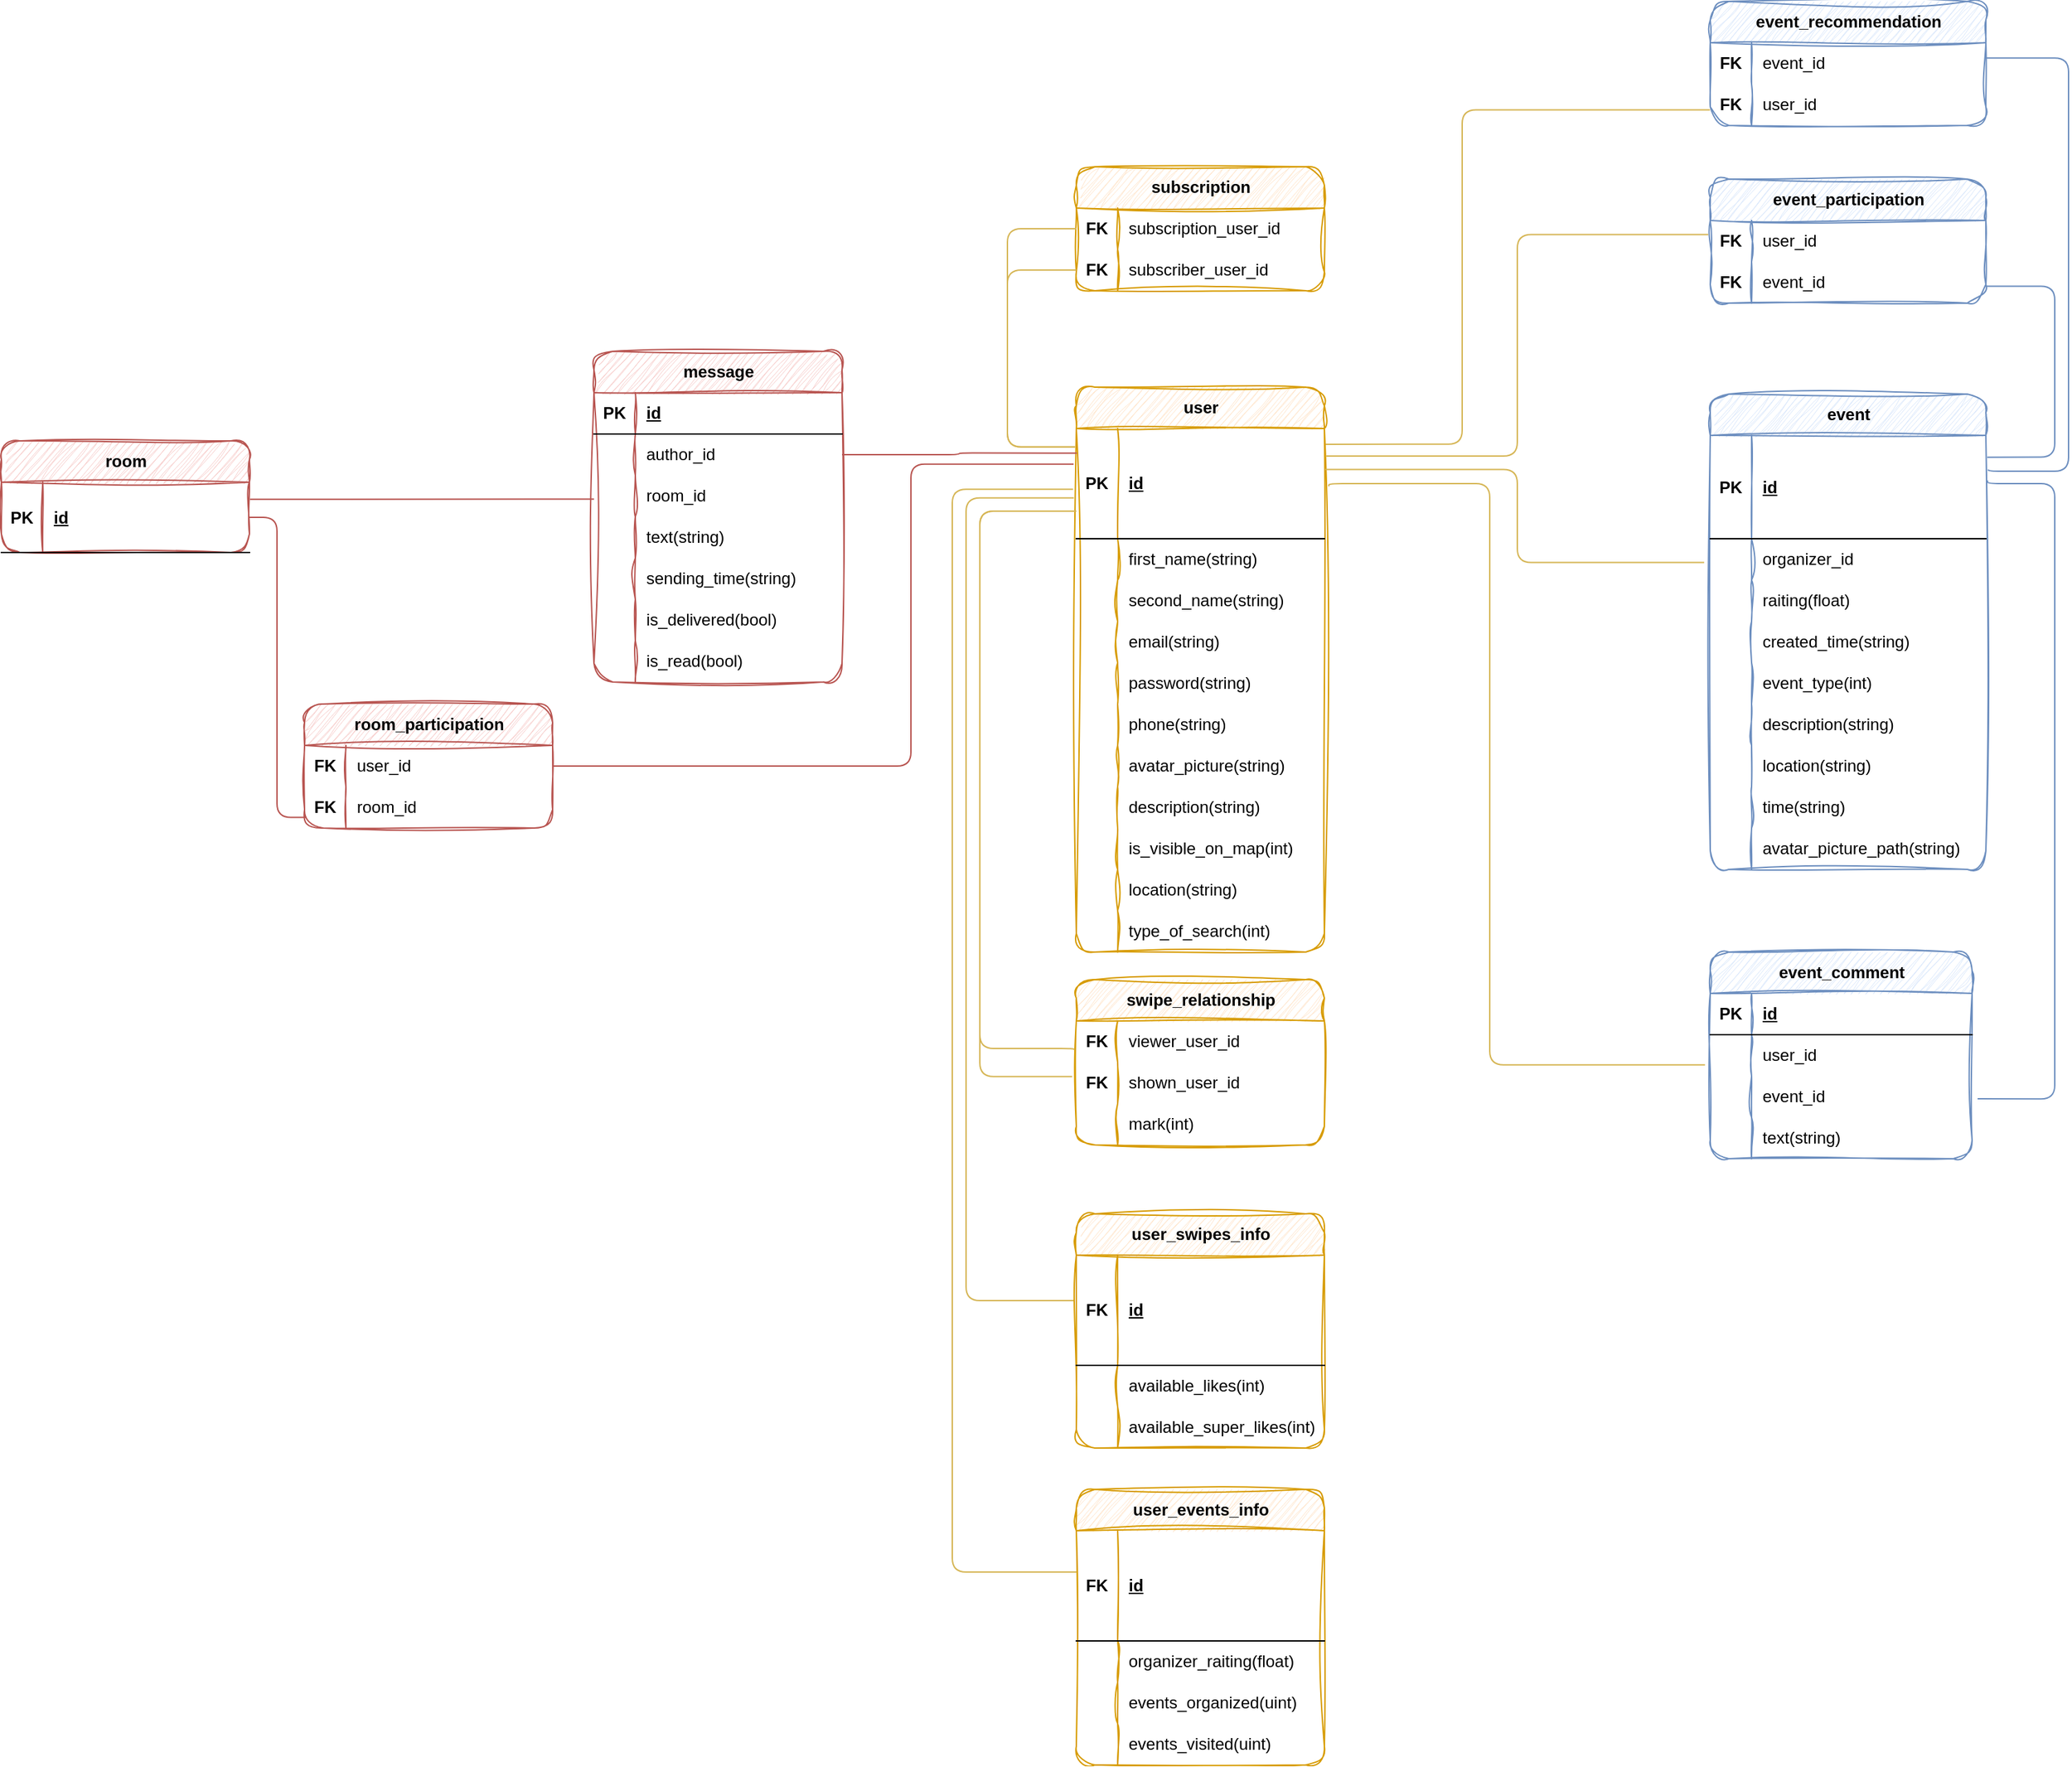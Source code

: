 <mxfile version="21.6.5" type="device">
  <diagram id="qoKBPkumv4y7Siwdmq2F" name="Страница 1">
    <mxGraphModel dx="-1164" dy="884" grid="1" gridSize="10" guides="1" tooltips="1" connect="1" arrows="1" fold="1" page="1" pageScale="1" pageWidth="827" pageHeight="1169" math="0" shadow="0">
      <root>
        <mxCell id="0" />
        <mxCell id="1" parent="0" />
        <mxCell id="4WcuhHbc12WLv7kI3l_H-332" value="user" style="shape=table;startSize=30;container=1;collapsible=1;childLayout=tableLayout;fixedRows=1;rowLines=0;fontStyle=1;align=center;resizeLast=1;html=1;fillColor=#ffe6cc;shadow=0;sketch=1;curveFitting=1;jiggle=2;rounded=1;strokeColor=#d79b00;" vertex="1" parent="1">
          <mxGeometry x="3370" y="470" width="180" height="410" as="geometry">
            <mxRectangle x="1241" y="130" width="70" height="30" as="alternateBounds" />
          </mxGeometry>
        </mxCell>
        <mxCell id="4WcuhHbc12WLv7kI3l_H-333" value="" style="shape=tableRow;horizontal=0;startSize=0;swimlaneHead=0;swimlaneBody=0;fillColor=none;collapsible=0;dropTarget=0;points=[[0,0.5],[1,0.5]];portConstraint=eastwest;top=0;left=0;right=0;bottom=1;" vertex="1" parent="4WcuhHbc12WLv7kI3l_H-332">
          <mxGeometry y="30" width="180" height="80" as="geometry" />
        </mxCell>
        <mxCell id="4WcuhHbc12WLv7kI3l_H-334" value="PK" style="shape=partialRectangle;connectable=0;fillColor=none;top=0;left=0;bottom=0;right=0;fontStyle=1;overflow=hidden;whiteSpace=wrap;html=1;" vertex="1" parent="4WcuhHbc12WLv7kI3l_H-333">
          <mxGeometry width="30" height="80" as="geometry">
            <mxRectangle width="30" height="80" as="alternateBounds" />
          </mxGeometry>
        </mxCell>
        <mxCell id="4WcuhHbc12WLv7kI3l_H-335" value="id" style="shape=partialRectangle;connectable=0;fillColor=none;top=0;left=0;bottom=0;right=0;align=left;spacingLeft=6;fontStyle=5;overflow=hidden;whiteSpace=wrap;html=1;" vertex="1" parent="4WcuhHbc12WLv7kI3l_H-333">
          <mxGeometry x="30" width="150" height="80" as="geometry">
            <mxRectangle width="150" height="80" as="alternateBounds" />
          </mxGeometry>
        </mxCell>
        <mxCell id="4WcuhHbc12WLv7kI3l_H-336" value="" style="shape=tableRow;horizontal=0;startSize=0;swimlaneHead=0;swimlaneBody=0;fillColor=none;collapsible=0;dropTarget=0;points=[[0,0.5],[1,0.5]];portConstraint=eastwest;top=0;left=0;right=0;bottom=0;" vertex="1" parent="4WcuhHbc12WLv7kI3l_H-332">
          <mxGeometry y="110" width="180" height="30" as="geometry" />
        </mxCell>
        <mxCell id="4WcuhHbc12WLv7kI3l_H-337" value="" style="shape=partialRectangle;connectable=0;fillColor=none;top=0;left=0;bottom=0;right=0;editable=1;overflow=hidden;whiteSpace=wrap;html=1;" vertex="1" parent="4WcuhHbc12WLv7kI3l_H-336">
          <mxGeometry width="30" height="30" as="geometry">
            <mxRectangle width="30" height="30" as="alternateBounds" />
          </mxGeometry>
        </mxCell>
        <mxCell id="4WcuhHbc12WLv7kI3l_H-338" value="first_name(string)" style="shape=partialRectangle;connectable=0;fillColor=none;top=0;left=0;bottom=0;right=0;align=left;spacingLeft=6;overflow=hidden;whiteSpace=wrap;html=1;" vertex="1" parent="4WcuhHbc12WLv7kI3l_H-336">
          <mxGeometry x="30" width="150" height="30" as="geometry">
            <mxRectangle width="150" height="30" as="alternateBounds" />
          </mxGeometry>
        </mxCell>
        <mxCell id="4WcuhHbc12WLv7kI3l_H-339" value="" style="shape=tableRow;horizontal=0;startSize=0;swimlaneHead=0;swimlaneBody=0;fillColor=none;collapsible=0;dropTarget=0;points=[[0,0.5],[1,0.5]];portConstraint=eastwest;top=0;left=0;right=0;bottom=0;" vertex="1" parent="4WcuhHbc12WLv7kI3l_H-332">
          <mxGeometry y="140" width="180" height="30" as="geometry" />
        </mxCell>
        <mxCell id="4WcuhHbc12WLv7kI3l_H-340" value="" style="shape=partialRectangle;connectable=0;fillColor=none;top=0;left=0;bottom=0;right=0;editable=1;overflow=hidden;whiteSpace=wrap;html=1;" vertex="1" parent="4WcuhHbc12WLv7kI3l_H-339">
          <mxGeometry width="30" height="30" as="geometry">
            <mxRectangle width="30" height="30" as="alternateBounds" />
          </mxGeometry>
        </mxCell>
        <mxCell id="4WcuhHbc12WLv7kI3l_H-341" value="second_name(string)" style="shape=partialRectangle;connectable=0;fillColor=none;top=0;left=0;bottom=0;right=0;align=left;spacingLeft=6;overflow=hidden;whiteSpace=wrap;html=1;" vertex="1" parent="4WcuhHbc12WLv7kI3l_H-339">
          <mxGeometry x="30" width="150" height="30" as="geometry">
            <mxRectangle width="150" height="30" as="alternateBounds" />
          </mxGeometry>
        </mxCell>
        <mxCell id="4WcuhHbc12WLv7kI3l_H-624" value="" style="shape=tableRow;horizontal=0;startSize=0;swimlaneHead=0;swimlaneBody=0;fillColor=none;collapsible=0;dropTarget=0;points=[[0,0.5],[1,0.5]];portConstraint=eastwest;top=0;left=0;right=0;bottom=0;" vertex="1" parent="4WcuhHbc12WLv7kI3l_H-332">
          <mxGeometry y="170" width="180" height="30" as="geometry" />
        </mxCell>
        <mxCell id="4WcuhHbc12WLv7kI3l_H-625" value="" style="shape=partialRectangle;connectable=0;fillColor=none;top=0;left=0;bottom=0;right=0;editable=1;overflow=hidden;whiteSpace=wrap;html=1;" vertex="1" parent="4WcuhHbc12WLv7kI3l_H-624">
          <mxGeometry width="30" height="30" as="geometry">
            <mxRectangle width="30" height="30" as="alternateBounds" />
          </mxGeometry>
        </mxCell>
        <mxCell id="4WcuhHbc12WLv7kI3l_H-626" value="email(string)" style="shape=partialRectangle;connectable=0;fillColor=none;top=0;left=0;bottom=0;right=0;align=left;spacingLeft=6;overflow=hidden;whiteSpace=wrap;html=1;" vertex="1" parent="4WcuhHbc12WLv7kI3l_H-624">
          <mxGeometry x="30" width="150" height="30" as="geometry">
            <mxRectangle width="150" height="30" as="alternateBounds" />
          </mxGeometry>
        </mxCell>
        <mxCell id="4WcuhHbc12WLv7kI3l_H-627" value="" style="shape=tableRow;horizontal=0;startSize=0;swimlaneHead=0;swimlaneBody=0;fillColor=none;collapsible=0;dropTarget=0;points=[[0,0.5],[1,0.5]];portConstraint=eastwest;top=0;left=0;right=0;bottom=0;" vertex="1" parent="4WcuhHbc12WLv7kI3l_H-332">
          <mxGeometry y="200" width="180" height="30" as="geometry" />
        </mxCell>
        <mxCell id="4WcuhHbc12WLv7kI3l_H-628" value="" style="shape=partialRectangle;connectable=0;fillColor=none;top=0;left=0;bottom=0;right=0;editable=1;overflow=hidden;whiteSpace=wrap;html=1;" vertex="1" parent="4WcuhHbc12WLv7kI3l_H-627">
          <mxGeometry width="30" height="30" as="geometry">
            <mxRectangle width="30" height="30" as="alternateBounds" />
          </mxGeometry>
        </mxCell>
        <mxCell id="4WcuhHbc12WLv7kI3l_H-629" value="password(string)" style="shape=partialRectangle;connectable=0;fillColor=none;top=0;left=0;bottom=0;right=0;align=left;spacingLeft=6;overflow=hidden;whiteSpace=wrap;html=1;" vertex="1" parent="4WcuhHbc12WLv7kI3l_H-627">
          <mxGeometry x="30" width="150" height="30" as="geometry">
            <mxRectangle width="150" height="30" as="alternateBounds" />
          </mxGeometry>
        </mxCell>
        <mxCell id="4WcuhHbc12WLv7kI3l_H-621" value="" style="shape=tableRow;horizontal=0;startSize=0;swimlaneHead=0;swimlaneBody=0;fillColor=none;collapsible=0;dropTarget=0;points=[[0,0.5],[1,0.5]];portConstraint=eastwest;top=0;left=0;right=0;bottom=0;" vertex="1" parent="4WcuhHbc12WLv7kI3l_H-332">
          <mxGeometry y="230" width="180" height="30" as="geometry" />
        </mxCell>
        <mxCell id="4WcuhHbc12WLv7kI3l_H-622" value="" style="shape=partialRectangle;connectable=0;fillColor=none;top=0;left=0;bottom=0;right=0;editable=1;overflow=hidden;whiteSpace=wrap;html=1;" vertex="1" parent="4WcuhHbc12WLv7kI3l_H-621">
          <mxGeometry width="30" height="30" as="geometry">
            <mxRectangle width="30" height="30" as="alternateBounds" />
          </mxGeometry>
        </mxCell>
        <mxCell id="4WcuhHbc12WLv7kI3l_H-623" value="phone(string)" style="shape=partialRectangle;connectable=0;fillColor=none;top=0;left=0;bottom=0;right=0;align=left;spacingLeft=6;overflow=hidden;whiteSpace=wrap;html=1;" vertex="1" parent="4WcuhHbc12WLv7kI3l_H-621">
          <mxGeometry x="30" width="150" height="30" as="geometry">
            <mxRectangle width="150" height="30" as="alternateBounds" />
          </mxGeometry>
        </mxCell>
        <mxCell id="4WcuhHbc12WLv7kI3l_H-345" value="" style="shape=tableRow;horizontal=0;startSize=0;swimlaneHead=0;swimlaneBody=0;fillColor=none;collapsible=0;dropTarget=0;points=[[0,0.5],[1,0.5]];portConstraint=eastwest;top=0;left=0;right=0;bottom=0;" vertex="1" parent="4WcuhHbc12WLv7kI3l_H-332">
          <mxGeometry y="260" width="180" height="30" as="geometry" />
        </mxCell>
        <mxCell id="4WcuhHbc12WLv7kI3l_H-346" value="" style="shape=partialRectangle;connectable=0;fillColor=none;top=0;left=0;bottom=0;right=0;editable=1;overflow=hidden;whiteSpace=wrap;html=1;" vertex="1" parent="4WcuhHbc12WLv7kI3l_H-345">
          <mxGeometry width="30" height="30" as="geometry">
            <mxRectangle width="30" height="30" as="alternateBounds" />
          </mxGeometry>
        </mxCell>
        <mxCell id="4WcuhHbc12WLv7kI3l_H-347" value="avatar_picture(string)" style="shape=partialRectangle;connectable=0;fillColor=none;top=0;left=0;bottom=0;right=0;align=left;spacingLeft=6;overflow=hidden;whiteSpace=wrap;html=1;" vertex="1" parent="4WcuhHbc12WLv7kI3l_H-345">
          <mxGeometry x="30" width="150" height="30" as="geometry">
            <mxRectangle width="150" height="30" as="alternateBounds" />
          </mxGeometry>
        </mxCell>
        <mxCell id="4WcuhHbc12WLv7kI3l_H-612" value="" style="shape=tableRow;horizontal=0;startSize=0;swimlaneHead=0;swimlaneBody=0;fillColor=none;collapsible=0;dropTarget=0;points=[[0,0.5],[1,0.5]];portConstraint=eastwest;top=0;left=0;right=0;bottom=0;" vertex="1" parent="4WcuhHbc12WLv7kI3l_H-332">
          <mxGeometry y="290" width="180" height="30" as="geometry" />
        </mxCell>
        <mxCell id="4WcuhHbc12WLv7kI3l_H-613" value="" style="shape=partialRectangle;connectable=0;fillColor=none;top=0;left=0;bottom=0;right=0;editable=1;overflow=hidden;whiteSpace=wrap;html=1;" vertex="1" parent="4WcuhHbc12WLv7kI3l_H-612">
          <mxGeometry width="30" height="30" as="geometry">
            <mxRectangle width="30" height="30" as="alternateBounds" />
          </mxGeometry>
        </mxCell>
        <mxCell id="4WcuhHbc12WLv7kI3l_H-614" value="description(string)" style="shape=partialRectangle;connectable=0;fillColor=none;top=0;left=0;bottom=0;right=0;align=left;spacingLeft=6;overflow=hidden;whiteSpace=wrap;html=1;" vertex="1" parent="4WcuhHbc12WLv7kI3l_H-612">
          <mxGeometry x="30" width="150" height="30" as="geometry">
            <mxRectangle width="150" height="30" as="alternateBounds" />
          </mxGeometry>
        </mxCell>
        <mxCell id="4WcuhHbc12WLv7kI3l_H-615" value="" style="shape=tableRow;horizontal=0;startSize=0;swimlaneHead=0;swimlaneBody=0;fillColor=none;collapsible=0;dropTarget=0;points=[[0,0.5],[1,0.5]];portConstraint=eastwest;top=0;left=0;right=0;bottom=0;" vertex="1" parent="4WcuhHbc12WLv7kI3l_H-332">
          <mxGeometry y="320" width="180" height="30" as="geometry" />
        </mxCell>
        <mxCell id="4WcuhHbc12WLv7kI3l_H-616" value="" style="shape=partialRectangle;connectable=0;fillColor=none;top=0;left=0;bottom=0;right=0;editable=1;overflow=hidden;whiteSpace=wrap;html=1;" vertex="1" parent="4WcuhHbc12WLv7kI3l_H-615">
          <mxGeometry width="30" height="30" as="geometry">
            <mxRectangle width="30" height="30" as="alternateBounds" />
          </mxGeometry>
        </mxCell>
        <mxCell id="4WcuhHbc12WLv7kI3l_H-617" value="is_visible_on_map(int)" style="shape=partialRectangle;connectable=0;fillColor=none;top=0;left=0;bottom=0;right=0;align=left;spacingLeft=6;overflow=hidden;whiteSpace=wrap;html=1;" vertex="1" parent="4WcuhHbc12WLv7kI3l_H-615">
          <mxGeometry x="30" width="150" height="30" as="geometry">
            <mxRectangle width="150" height="30" as="alternateBounds" />
          </mxGeometry>
        </mxCell>
        <mxCell id="4WcuhHbc12WLv7kI3l_H-633" value="" style="shape=tableRow;horizontal=0;startSize=0;swimlaneHead=0;swimlaneBody=0;fillColor=none;collapsible=0;dropTarget=0;points=[[0,0.5],[1,0.5]];portConstraint=eastwest;top=0;left=0;right=0;bottom=0;" vertex="1" parent="4WcuhHbc12WLv7kI3l_H-332">
          <mxGeometry y="350" width="180" height="30" as="geometry" />
        </mxCell>
        <mxCell id="4WcuhHbc12WLv7kI3l_H-634" value="" style="shape=partialRectangle;connectable=0;fillColor=none;top=0;left=0;bottom=0;right=0;editable=1;overflow=hidden;whiteSpace=wrap;html=1;" vertex="1" parent="4WcuhHbc12WLv7kI3l_H-633">
          <mxGeometry width="30" height="30" as="geometry">
            <mxRectangle width="30" height="30" as="alternateBounds" />
          </mxGeometry>
        </mxCell>
        <mxCell id="4WcuhHbc12WLv7kI3l_H-635" value="location(string)" style="shape=partialRectangle;connectable=0;fillColor=none;top=0;left=0;bottom=0;right=0;align=left;spacingLeft=6;overflow=hidden;whiteSpace=wrap;html=1;" vertex="1" parent="4WcuhHbc12WLv7kI3l_H-633">
          <mxGeometry x="30" width="150" height="30" as="geometry">
            <mxRectangle width="150" height="30" as="alternateBounds" />
          </mxGeometry>
        </mxCell>
        <mxCell id="4WcuhHbc12WLv7kI3l_H-618" value="" style="shape=tableRow;horizontal=0;startSize=0;swimlaneHead=0;swimlaneBody=0;fillColor=none;collapsible=0;dropTarget=0;points=[[0,0.5],[1,0.5]];portConstraint=eastwest;top=0;left=0;right=0;bottom=0;" vertex="1" parent="4WcuhHbc12WLv7kI3l_H-332">
          <mxGeometry y="380" width="180" height="30" as="geometry" />
        </mxCell>
        <mxCell id="4WcuhHbc12WLv7kI3l_H-619" value="" style="shape=partialRectangle;connectable=0;fillColor=none;top=0;left=0;bottom=0;right=0;editable=1;overflow=hidden;whiteSpace=wrap;html=1;" vertex="1" parent="4WcuhHbc12WLv7kI3l_H-618">
          <mxGeometry width="30" height="30" as="geometry">
            <mxRectangle width="30" height="30" as="alternateBounds" />
          </mxGeometry>
        </mxCell>
        <mxCell id="4WcuhHbc12WLv7kI3l_H-620" value="type_of_search(int)" style="shape=partialRectangle;connectable=0;fillColor=none;top=0;left=0;bottom=0;right=0;align=left;spacingLeft=6;overflow=hidden;whiteSpace=wrap;html=1;" vertex="1" parent="4WcuhHbc12WLv7kI3l_H-618">
          <mxGeometry x="30" width="150" height="30" as="geometry">
            <mxRectangle width="150" height="30" as="alternateBounds" />
          </mxGeometry>
        </mxCell>
        <mxCell id="4WcuhHbc12WLv7kI3l_H-364" value="event" style="shape=table;startSize=30;container=1;collapsible=1;childLayout=tableLayout;fixedRows=1;rowLines=0;fontStyle=1;align=center;resizeLast=1;html=1;fillColor=#dae8fc;shadow=0;sketch=1;curveFitting=1;jiggle=2;rounded=1;strokeColor=#6c8ebf;" vertex="1" parent="1">
          <mxGeometry x="3830" y="475" width="200" height="345" as="geometry">
            <mxRectangle x="1241" y="130" width="70" height="30" as="alternateBounds" />
          </mxGeometry>
        </mxCell>
        <mxCell id="4WcuhHbc12WLv7kI3l_H-365" value="" style="shape=tableRow;horizontal=0;startSize=0;swimlaneHead=0;swimlaneBody=0;fillColor=none;collapsible=0;dropTarget=0;points=[[0,0.5],[1,0.5]];portConstraint=eastwest;top=0;left=0;right=0;bottom=1;" vertex="1" parent="4WcuhHbc12WLv7kI3l_H-364">
          <mxGeometry y="30" width="200" height="75" as="geometry" />
        </mxCell>
        <mxCell id="4WcuhHbc12WLv7kI3l_H-366" value="PK" style="shape=partialRectangle;connectable=0;fillColor=none;top=0;left=0;bottom=0;right=0;fontStyle=1;overflow=hidden;whiteSpace=wrap;html=1;" vertex="1" parent="4WcuhHbc12WLv7kI3l_H-365">
          <mxGeometry width="30" height="75" as="geometry">
            <mxRectangle width="30" height="75" as="alternateBounds" />
          </mxGeometry>
        </mxCell>
        <mxCell id="4WcuhHbc12WLv7kI3l_H-367" value="id" style="shape=partialRectangle;connectable=0;fillColor=none;top=0;left=0;bottom=0;right=0;align=left;spacingLeft=6;fontStyle=5;overflow=hidden;whiteSpace=wrap;html=1;" vertex="1" parent="4WcuhHbc12WLv7kI3l_H-365">
          <mxGeometry x="30" width="170" height="75" as="geometry">
            <mxRectangle width="170" height="75" as="alternateBounds" />
          </mxGeometry>
        </mxCell>
        <mxCell id="4WcuhHbc12WLv7kI3l_H-368" value="" style="shape=tableRow;horizontal=0;startSize=0;swimlaneHead=0;swimlaneBody=0;fillColor=none;collapsible=0;dropTarget=0;points=[[0,0.5],[1,0.5]];portConstraint=eastwest;top=0;left=0;right=0;bottom=0;" vertex="1" parent="4WcuhHbc12WLv7kI3l_H-364">
          <mxGeometry y="105" width="200" height="30" as="geometry" />
        </mxCell>
        <mxCell id="4WcuhHbc12WLv7kI3l_H-369" value="" style="shape=partialRectangle;connectable=0;fillColor=none;top=0;left=0;bottom=0;right=0;editable=1;overflow=hidden;whiteSpace=wrap;html=1;" vertex="1" parent="4WcuhHbc12WLv7kI3l_H-368">
          <mxGeometry width="30" height="30" as="geometry">
            <mxRectangle width="30" height="30" as="alternateBounds" />
          </mxGeometry>
        </mxCell>
        <mxCell id="4WcuhHbc12WLv7kI3l_H-370" value="organizer_id" style="shape=partialRectangle;connectable=0;fillColor=none;top=0;left=0;bottom=0;right=0;align=left;spacingLeft=6;overflow=hidden;whiteSpace=wrap;html=1;" vertex="1" parent="4WcuhHbc12WLv7kI3l_H-368">
          <mxGeometry x="30" width="170" height="30" as="geometry">
            <mxRectangle width="170" height="30" as="alternateBounds" />
          </mxGeometry>
        </mxCell>
        <mxCell id="4WcuhHbc12WLv7kI3l_H-404" value="" style="shape=tableRow;horizontal=0;startSize=0;swimlaneHead=0;swimlaneBody=0;fillColor=none;collapsible=0;dropTarget=0;points=[[0,0.5],[1,0.5]];portConstraint=eastwest;top=0;left=0;right=0;bottom=0;" vertex="1" parent="4WcuhHbc12WLv7kI3l_H-364">
          <mxGeometry y="135" width="200" height="30" as="geometry" />
        </mxCell>
        <mxCell id="4WcuhHbc12WLv7kI3l_H-405" value="" style="shape=partialRectangle;connectable=0;fillColor=none;top=0;left=0;bottom=0;right=0;editable=1;overflow=hidden;whiteSpace=wrap;html=1;" vertex="1" parent="4WcuhHbc12WLv7kI3l_H-404">
          <mxGeometry width="30" height="30" as="geometry">
            <mxRectangle width="30" height="30" as="alternateBounds" />
          </mxGeometry>
        </mxCell>
        <mxCell id="4WcuhHbc12WLv7kI3l_H-406" value="raiting(float)" style="shape=partialRectangle;connectable=0;fillColor=none;top=0;left=0;bottom=0;right=0;align=left;spacingLeft=6;overflow=hidden;whiteSpace=wrap;html=1;" vertex="1" parent="4WcuhHbc12WLv7kI3l_H-404">
          <mxGeometry x="30" width="170" height="30" as="geometry">
            <mxRectangle width="170" height="30" as="alternateBounds" />
          </mxGeometry>
        </mxCell>
        <mxCell id="4WcuhHbc12WLv7kI3l_H-371" value="" style="shape=tableRow;horizontal=0;startSize=0;swimlaneHead=0;swimlaneBody=0;fillColor=none;collapsible=0;dropTarget=0;points=[[0,0.5],[1,0.5]];portConstraint=eastwest;top=0;left=0;right=0;bottom=0;" vertex="1" parent="4WcuhHbc12WLv7kI3l_H-364">
          <mxGeometry y="165" width="200" height="30" as="geometry" />
        </mxCell>
        <mxCell id="4WcuhHbc12WLv7kI3l_H-372" value="" style="shape=partialRectangle;connectable=0;fillColor=none;top=0;left=0;bottom=0;right=0;editable=1;overflow=hidden;whiteSpace=wrap;html=1;" vertex="1" parent="4WcuhHbc12WLv7kI3l_H-371">
          <mxGeometry width="30" height="30" as="geometry">
            <mxRectangle width="30" height="30" as="alternateBounds" />
          </mxGeometry>
        </mxCell>
        <mxCell id="4WcuhHbc12WLv7kI3l_H-373" value="created_time(string)" style="shape=partialRectangle;connectable=0;fillColor=none;top=0;left=0;bottom=0;right=0;align=left;spacingLeft=6;overflow=hidden;whiteSpace=wrap;html=1;" vertex="1" parent="4WcuhHbc12WLv7kI3l_H-371">
          <mxGeometry x="30" width="170" height="30" as="geometry">
            <mxRectangle width="170" height="30" as="alternateBounds" />
          </mxGeometry>
        </mxCell>
        <mxCell id="4WcuhHbc12WLv7kI3l_H-374" value="" style="shape=tableRow;horizontal=0;startSize=0;swimlaneHead=0;swimlaneBody=0;fillColor=none;collapsible=0;dropTarget=0;points=[[0,0.5],[1,0.5]];portConstraint=eastwest;top=0;left=0;right=0;bottom=0;" vertex="1" parent="4WcuhHbc12WLv7kI3l_H-364">
          <mxGeometry y="195" width="200" height="30" as="geometry" />
        </mxCell>
        <mxCell id="4WcuhHbc12WLv7kI3l_H-375" value="" style="shape=partialRectangle;connectable=0;fillColor=none;top=0;left=0;bottom=0;right=0;editable=1;overflow=hidden;whiteSpace=wrap;html=1;" vertex="1" parent="4WcuhHbc12WLv7kI3l_H-374">
          <mxGeometry width="30" height="30" as="geometry">
            <mxRectangle width="30" height="30" as="alternateBounds" />
          </mxGeometry>
        </mxCell>
        <mxCell id="4WcuhHbc12WLv7kI3l_H-376" value="event_type(int)" style="shape=partialRectangle;connectable=0;fillColor=none;top=0;left=0;bottom=0;right=0;align=left;spacingLeft=6;overflow=hidden;whiteSpace=wrap;html=1;" vertex="1" parent="4WcuhHbc12WLv7kI3l_H-374">
          <mxGeometry x="30" width="170" height="30" as="geometry">
            <mxRectangle width="170" height="30" as="alternateBounds" />
          </mxGeometry>
        </mxCell>
        <mxCell id="4WcuhHbc12WLv7kI3l_H-377" value="" style="shape=tableRow;horizontal=0;startSize=0;swimlaneHead=0;swimlaneBody=0;fillColor=none;collapsible=0;dropTarget=0;points=[[0,0.5],[1,0.5]];portConstraint=eastwest;top=0;left=0;right=0;bottom=0;" vertex="1" parent="4WcuhHbc12WLv7kI3l_H-364">
          <mxGeometry y="225" width="200" height="30" as="geometry" />
        </mxCell>
        <mxCell id="4WcuhHbc12WLv7kI3l_H-378" value="" style="shape=partialRectangle;connectable=0;fillColor=none;top=0;left=0;bottom=0;right=0;editable=1;overflow=hidden;whiteSpace=wrap;html=1;" vertex="1" parent="4WcuhHbc12WLv7kI3l_H-377">
          <mxGeometry width="30" height="30" as="geometry">
            <mxRectangle width="30" height="30" as="alternateBounds" />
          </mxGeometry>
        </mxCell>
        <mxCell id="4WcuhHbc12WLv7kI3l_H-379" value="description(string)" style="shape=partialRectangle;connectable=0;fillColor=none;top=0;left=0;bottom=0;right=0;align=left;spacingLeft=6;overflow=hidden;whiteSpace=wrap;html=1;" vertex="1" parent="4WcuhHbc12WLv7kI3l_H-377">
          <mxGeometry x="30" width="170" height="30" as="geometry">
            <mxRectangle width="170" height="30" as="alternateBounds" />
          </mxGeometry>
        </mxCell>
        <mxCell id="4WcuhHbc12WLv7kI3l_H-380" value="" style="shape=tableRow;horizontal=0;startSize=0;swimlaneHead=0;swimlaneBody=0;fillColor=none;collapsible=0;dropTarget=0;points=[[0,0.5],[1,0.5]];portConstraint=eastwest;top=0;left=0;right=0;bottom=0;" vertex="1" parent="4WcuhHbc12WLv7kI3l_H-364">
          <mxGeometry y="255" width="200" height="30" as="geometry" />
        </mxCell>
        <mxCell id="4WcuhHbc12WLv7kI3l_H-381" value="" style="shape=partialRectangle;connectable=0;fillColor=none;top=0;left=0;bottom=0;right=0;editable=1;overflow=hidden;whiteSpace=wrap;html=1;" vertex="1" parent="4WcuhHbc12WLv7kI3l_H-380">
          <mxGeometry width="30" height="30" as="geometry">
            <mxRectangle width="30" height="30" as="alternateBounds" />
          </mxGeometry>
        </mxCell>
        <mxCell id="4WcuhHbc12WLv7kI3l_H-382" value="location(string)" style="shape=partialRectangle;connectable=0;fillColor=none;top=0;left=0;bottom=0;right=0;align=left;spacingLeft=6;overflow=hidden;whiteSpace=wrap;html=1;" vertex="1" parent="4WcuhHbc12WLv7kI3l_H-380">
          <mxGeometry x="30" width="170" height="30" as="geometry">
            <mxRectangle width="170" height="30" as="alternateBounds" />
          </mxGeometry>
        </mxCell>
        <mxCell id="4WcuhHbc12WLv7kI3l_H-383" value="" style="shape=tableRow;horizontal=0;startSize=0;swimlaneHead=0;swimlaneBody=0;fillColor=none;collapsible=0;dropTarget=0;points=[[0,0.5],[1,0.5]];portConstraint=eastwest;top=0;left=0;right=0;bottom=0;" vertex="1" parent="4WcuhHbc12WLv7kI3l_H-364">
          <mxGeometry y="285" width="200" height="30" as="geometry" />
        </mxCell>
        <mxCell id="4WcuhHbc12WLv7kI3l_H-384" value="" style="shape=partialRectangle;connectable=0;fillColor=none;top=0;left=0;bottom=0;right=0;editable=1;overflow=hidden;whiteSpace=wrap;html=1;" vertex="1" parent="4WcuhHbc12WLv7kI3l_H-383">
          <mxGeometry width="30" height="30" as="geometry">
            <mxRectangle width="30" height="30" as="alternateBounds" />
          </mxGeometry>
        </mxCell>
        <mxCell id="4WcuhHbc12WLv7kI3l_H-385" value="time(string)" style="shape=partialRectangle;connectable=0;fillColor=none;top=0;left=0;bottom=0;right=0;align=left;spacingLeft=6;overflow=hidden;whiteSpace=wrap;html=1;" vertex="1" parent="4WcuhHbc12WLv7kI3l_H-383">
          <mxGeometry x="30" width="170" height="30" as="geometry">
            <mxRectangle width="170" height="30" as="alternateBounds" />
          </mxGeometry>
        </mxCell>
        <mxCell id="4WcuhHbc12WLv7kI3l_H-386" value="" style="shape=tableRow;horizontal=0;startSize=0;swimlaneHead=0;swimlaneBody=0;fillColor=none;collapsible=0;dropTarget=0;points=[[0,0.5],[1,0.5]];portConstraint=eastwest;top=0;left=0;right=0;bottom=0;" vertex="1" parent="4WcuhHbc12WLv7kI3l_H-364">
          <mxGeometry y="315" width="200" height="30" as="geometry" />
        </mxCell>
        <mxCell id="4WcuhHbc12WLv7kI3l_H-387" value="" style="shape=partialRectangle;connectable=0;fillColor=none;top=0;left=0;bottom=0;right=0;editable=1;overflow=hidden;whiteSpace=wrap;html=1;" vertex="1" parent="4WcuhHbc12WLv7kI3l_H-386">
          <mxGeometry width="30" height="30" as="geometry">
            <mxRectangle width="30" height="30" as="alternateBounds" />
          </mxGeometry>
        </mxCell>
        <mxCell id="4WcuhHbc12WLv7kI3l_H-388" value="avatar_picture_path(string)" style="shape=partialRectangle;connectable=0;fillColor=none;top=0;left=0;bottom=0;right=0;align=left;spacingLeft=6;overflow=hidden;whiteSpace=wrap;html=1;" vertex="1" parent="4WcuhHbc12WLv7kI3l_H-386">
          <mxGeometry x="30" width="170" height="30" as="geometry">
            <mxRectangle width="170" height="30" as="alternateBounds" />
          </mxGeometry>
        </mxCell>
        <mxCell id="4WcuhHbc12WLv7kI3l_H-407" value="subscription" style="shape=table;startSize=30;container=1;collapsible=1;childLayout=tableLayout;fixedRows=1;rowLines=0;fontStyle=1;align=center;resizeLast=1;html=1;fillColor=#ffe6cc;shadow=0;sketch=1;curveFitting=1;jiggle=2;rounded=1;strokeColor=#d79b00;" vertex="1" parent="1">
          <mxGeometry x="3370" y="310" width="180" height="90" as="geometry">
            <mxRectangle x="1241" y="130" width="70" height="30" as="alternateBounds" />
          </mxGeometry>
        </mxCell>
        <mxCell id="4WcuhHbc12WLv7kI3l_H-408" value="" style="shape=tableRow;horizontal=0;startSize=0;swimlaneHead=0;swimlaneBody=0;fillColor=none;collapsible=0;dropTarget=0;points=[[0,0.5],[1,0.5]];portConstraint=eastwest;top=0;left=0;right=0;bottom=0;" vertex="1" parent="4WcuhHbc12WLv7kI3l_H-407">
          <mxGeometry y="30" width="180" height="30" as="geometry" />
        </mxCell>
        <mxCell id="4WcuhHbc12WLv7kI3l_H-409" value="&lt;b&gt;FK&lt;/b&gt;" style="shape=partialRectangle;connectable=0;fillColor=none;top=0;left=0;bottom=0;right=0;editable=1;overflow=hidden;whiteSpace=wrap;html=1;" vertex="1" parent="4WcuhHbc12WLv7kI3l_H-408">
          <mxGeometry width="30" height="30" as="geometry">
            <mxRectangle width="30" height="30" as="alternateBounds" />
          </mxGeometry>
        </mxCell>
        <mxCell id="4WcuhHbc12WLv7kI3l_H-410" value="subscription_user_id" style="shape=partialRectangle;connectable=0;fillColor=none;top=0;left=0;bottom=0;right=0;align=left;spacingLeft=6;overflow=hidden;whiteSpace=wrap;html=1;" vertex="1" parent="4WcuhHbc12WLv7kI3l_H-408">
          <mxGeometry x="30" width="150" height="30" as="geometry">
            <mxRectangle width="150" height="30" as="alternateBounds" />
          </mxGeometry>
        </mxCell>
        <mxCell id="4WcuhHbc12WLv7kI3l_H-411" value="" style="shape=tableRow;horizontal=0;startSize=0;swimlaneHead=0;swimlaneBody=0;fillColor=none;collapsible=0;dropTarget=0;points=[[0,0.5],[1,0.5]];portConstraint=eastwest;top=0;left=0;right=0;bottom=0;" vertex="1" parent="4WcuhHbc12WLv7kI3l_H-407">
          <mxGeometry y="60" width="180" height="30" as="geometry" />
        </mxCell>
        <mxCell id="4WcuhHbc12WLv7kI3l_H-412" value="&lt;b&gt;FK&lt;/b&gt;" style="shape=partialRectangle;connectable=0;fillColor=none;top=0;left=0;bottom=0;right=0;editable=1;overflow=hidden;whiteSpace=wrap;html=1;" vertex="1" parent="4WcuhHbc12WLv7kI3l_H-411">
          <mxGeometry width="30" height="30" as="geometry">
            <mxRectangle width="30" height="30" as="alternateBounds" />
          </mxGeometry>
        </mxCell>
        <mxCell id="4WcuhHbc12WLv7kI3l_H-413" value="subscriber_user_id" style="shape=partialRectangle;connectable=0;fillColor=none;top=0;left=0;bottom=0;right=0;align=left;spacingLeft=6;overflow=hidden;whiteSpace=wrap;html=1;" vertex="1" parent="4WcuhHbc12WLv7kI3l_H-411">
          <mxGeometry x="30" width="150" height="30" as="geometry">
            <mxRectangle width="150" height="30" as="alternateBounds" />
          </mxGeometry>
        </mxCell>
        <mxCell id="4WcuhHbc12WLv7kI3l_H-414" style="edgeStyle=orthogonalEdgeStyle;rounded=1;orthogonalLoop=1;jettySize=auto;html=1;exitX=0;exitY=0.5;exitDx=0;exitDy=0;entryX=-0.005;entryY=0.167;entryDx=0;entryDy=0;entryPerimeter=0;startArrow=none;startFill=0;endArrow=none;endFill=0;fillColor=#fff2cc;strokeColor=#d6b656;" edge="1" parent="1" source="4WcuhHbc12WLv7kI3l_H-411" target="4WcuhHbc12WLv7kI3l_H-333">
          <mxGeometry relative="1" as="geometry">
            <Array as="points">
              <mxPoint x="3320" y="385" />
              <mxPoint x="3320" y="513" />
            </Array>
          </mxGeometry>
        </mxCell>
        <mxCell id="4WcuhHbc12WLv7kI3l_H-415" style="edgeStyle=orthogonalEdgeStyle;rounded=1;orthogonalLoop=1;jettySize=auto;html=1;exitX=0;exitY=0.5;exitDx=0;exitDy=0;entryX=-0.005;entryY=0.167;entryDx=0;entryDy=0;entryPerimeter=0;startArrow=none;startFill=0;endArrow=none;endFill=0;fillColor=#fff2cc;strokeColor=#d6b656;" edge="1" parent="1" source="4WcuhHbc12WLv7kI3l_H-408" target="4WcuhHbc12WLv7kI3l_H-333">
          <mxGeometry relative="1" as="geometry">
            <Array as="points">
              <mxPoint x="3320" y="355" />
              <mxPoint x="3320" y="513" />
            </Array>
          </mxGeometry>
        </mxCell>
        <mxCell id="4WcuhHbc12WLv7kI3l_H-416" value="event_participation" style="shape=table;startSize=30;container=1;collapsible=1;childLayout=tableLayout;fixedRows=1;rowLines=0;fontStyle=1;align=center;resizeLast=1;html=1;fillColor=#dae8fc;shadow=0;sketch=1;curveFitting=1;jiggle=2;rounded=1;strokeColor=#6c8ebf;" vertex="1" parent="1">
          <mxGeometry x="3830" y="319" width="200" height="90" as="geometry">
            <mxRectangle x="1241" y="130" width="70" height="30" as="alternateBounds" />
          </mxGeometry>
        </mxCell>
        <mxCell id="4WcuhHbc12WLv7kI3l_H-417" value="" style="shape=tableRow;horizontal=0;startSize=0;swimlaneHead=0;swimlaneBody=0;fillColor=none;collapsible=0;dropTarget=0;points=[[0,0.5],[1,0.5]];portConstraint=eastwest;top=0;left=0;right=0;bottom=0;" vertex="1" parent="4WcuhHbc12WLv7kI3l_H-416">
          <mxGeometry y="30" width="200" height="30" as="geometry" />
        </mxCell>
        <mxCell id="4WcuhHbc12WLv7kI3l_H-418" value="&lt;b&gt;FK&lt;/b&gt;" style="shape=partialRectangle;connectable=0;fillColor=none;top=0;left=0;bottom=0;right=0;editable=1;overflow=hidden;whiteSpace=wrap;html=1;" vertex="1" parent="4WcuhHbc12WLv7kI3l_H-417">
          <mxGeometry width="30" height="30" as="geometry">
            <mxRectangle width="30" height="30" as="alternateBounds" />
          </mxGeometry>
        </mxCell>
        <mxCell id="4WcuhHbc12WLv7kI3l_H-419" value="user_id" style="shape=partialRectangle;connectable=0;fillColor=none;top=0;left=0;bottom=0;right=0;align=left;spacingLeft=6;overflow=hidden;whiteSpace=wrap;html=1;" vertex="1" parent="4WcuhHbc12WLv7kI3l_H-417">
          <mxGeometry x="30" width="170" height="30" as="geometry">
            <mxRectangle width="170" height="30" as="alternateBounds" />
          </mxGeometry>
        </mxCell>
        <mxCell id="4WcuhHbc12WLv7kI3l_H-420" value="" style="shape=tableRow;horizontal=0;startSize=0;swimlaneHead=0;swimlaneBody=0;fillColor=none;collapsible=0;dropTarget=0;points=[[0,0.5],[1,0.5]];portConstraint=eastwest;top=0;left=0;right=0;bottom=0;" vertex="1" parent="4WcuhHbc12WLv7kI3l_H-416">
          <mxGeometry y="60" width="200" height="30" as="geometry" />
        </mxCell>
        <mxCell id="4WcuhHbc12WLv7kI3l_H-421" value="&lt;b&gt;FK&lt;/b&gt;" style="shape=partialRectangle;connectable=0;fillColor=none;top=0;left=0;bottom=0;right=0;editable=1;overflow=hidden;whiteSpace=wrap;html=1;" vertex="1" parent="4WcuhHbc12WLv7kI3l_H-420">
          <mxGeometry width="30" height="30" as="geometry">
            <mxRectangle width="30" height="30" as="alternateBounds" />
          </mxGeometry>
        </mxCell>
        <mxCell id="4WcuhHbc12WLv7kI3l_H-422" value="event_id" style="shape=partialRectangle;connectable=0;fillColor=none;top=0;left=0;bottom=0;right=0;align=left;spacingLeft=6;overflow=hidden;whiteSpace=wrap;html=1;" vertex="1" parent="4WcuhHbc12WLv7kI3l_H-420">
          <mxGeometry x="30" width="170" height="30" as="geometry">
            <mxRectangle width="170" height="30" as="alternateBounds" />
          </mxGeometry>
        </mxCell>
        <mxCell id="4WcuhHbc12WLv7kI3l_H-423" style="edgeStyle=orthogonalEdgeStyle;rounded=1;orthogonalLoop=1;jettySize=auto;html=1;exitX=1.005;exitY=0.143;exitDx=0;exitDy=0;entryX=-0.001;entryY=0.627;entryDx=0;entryDy=0;endArrow=none;endFill=0;fillColor=#fff2cc;strokeColor=#d6b656;exitPerimeter=0;entryPerimeter=0;startArrow=none;startFill=0;" edge="1" parent="1" source="4WcuhHbc12WLv7kI3l_H-333" target="4WcuhHbc12WLv7kI3l_H-429">
          <mxGeometry relative="1" as="geometry">
            <Array as="points">
              <mxPoint x="3650" y="511" />
              <mxPoint x="3650" y="269" />
            </Array>
          </mxGeometry>
        </mxCell>
        <mxCell id="4WcuhHbc12WLv7kI3l_H-424" style="edgeStyle=orthogonalEdgeStyle;rounded=1;orthogonalLoop=1;jettySize=auto;html=1;exitX=1.005;exitY=0.211;exitDx=0;exitDy=0;entryX=0.999;entryY=0.593;entryDx=0;entryDy=0;exitPerimeter=0;endArrow=none;endFill=0;fillColor=#dae8fc;strokeColor=#6c8ebf;entryPerimeter=0;startArrow=none;startFill=0;" edge="1" parent="1" source="4WcuhHbc12WLv7kI3l_H-365" target="4WcuhHbc12WLv7kI3l_H-420">
          <mxGeometry relative="1" as="geometry">
            <Array as="points">
              <mxPoint x="4080" y="521" />
              <mxPoint x="4080" y="397" />
            </Array>
          </mxGeometry>
        </mxCell>
        <mxCell id="4WcuhHbc12WLv7kI3l_H-425" value="event_recommendation" style="shape=table;startSize=30;container=1;collapsible=1;childLayout=tableLayout;fixedRows=1;rowLines=0;fontStyle=1;align=center;resizeLast=1;html=1;fillColor=#dae8fc;shadow=0;sketch=1;curveFitting=1;jiggle=2;rounded=1;strokeColor=#6c8ebf;" vertex="1" parent="1">
          <mxGeometry x="3830" y="190" width="200" height="90" as="geometry">
            <mxRectangle x="1241" y="130" width="70" height="30" as="alternateBounds" />
          </mxGeometry>
        </mxCell>
        <mxCell id="4WcuhHbc12WLv7kI3l_H-426" value="" style="shape=tableRow;horizontal=0;startSize=0;swimlaneHead=0;swimlaneBody=0;fillColor=none;collapsible=0;dropTarget=0;points=[[0,0.5],[1,0.5]];portConstraint=eastwest;top=0;left=0;right=0;bottom=0;" vertex="1" parent="4WcuhHbc12WLv7kI3l_H-425">
          <mxGeometry y="30" width="200" height="30" as="geometry" />
        </mxCell>
        <mxCell id="4WcuhHbc12WLv7kI3l_H-427" value="&lt;b&gt;FK&lt;/b&gt;" style="shape=partialRectangle;connectable=0;fillColor=none;top=0;left=0;bottom=0;right=0;editable=1;overflow=hidden;whiteSpace=wrap;html=1;" vertex="1" parent="4WcuhHbc12WLv7kI3l_H-426">
          <mxGeometry width="30" height="30" as="geometry">
            <mxRectangle width="30" height="30" as="alternateBounds" />
          </mxGeometry>
        </mxCell>
        <mxCell id="4WcuhHbc12WLv7kI3l_H-428" value="event_id" style="shape=partialRectangle;connectable=0;fillColor=none;top=0;left=0;bottom=0;right=0;align=left;spacingLeft=6;overflow=hidden;whiteSpace=wrap;html=1;" vertex="1" parent="4WcuhHbc12WLv7kI3l_H-426">
          <mxGeometry x="30" width="170" height="30" as="geometry">
            <mxRectangle width="170" height="30" as="alternateBounds" />
          </mxGeometry>
        </mxCell>
        <mxCell id="4WcuhHbc12WLv7kI3l_H-429" value="" style="shape=tableRow;horizontal=0;startSize=0;swimlaneHead=0;swimlaneBody=0;fillColor=none;collapsible=0;dropTarget=0;points=[[0,0.5],[1,0.5]];portConstraint=eastwest;top=0;left=0;right=0;bottom=0;" vertex="1" parent="4WcuhHbc12WLv7kI3l_H-425">
          <mxGeometry y="60" width="200" height="30" as="geometry" />
        </mxCell>
        <mxCell id="4WcuhHbc12WLv7kI3l_H-430" value="&lt;b&gt;FK&lt;/b&gt;" style="shape=partialRectangle;connectable=0;fillColor=none;top=0;left=0;bottom=0;right=0;editable=1;overflow=hidden;whiteSpace=wrap;html=1;" vertex="1" parent="4WcuhHbc12WLv7kI3l_H-429">
          <mxGeometry width="30" height="30" as="geometry">
            <mxRectangle width="30" height="30" as="alternateBounds" />
          </mxGeometry>
        </mxCell>
        <mxCell id="4WcuhHbc12WLv7kI3l_H-431" value="user_id" style="shape=partialRectangle;connectable=0;fillColor=none;top=0;left=0;bottom=0;right=0;align=left;spacingLeft=6;overflow=hidden;whiteSpace=wrap;html=1;" vertex="1" parent="4WcuhHbc12WLv7kI3l_H-429">
          <mxGeometry x="30" width="170" height="30" as="geometry">
            <mxRectangle width="170" height="30" as="alternateBounds" />
          </mxGeometry>
        </mxCell>
        <mxCell id="4WcuhHbc12WLv7kI3l_H-432" style="edgeStyle=orthogonalEdgeStyle;rounded=1;orthogonalLoop=1;jettySize=auto;html=1;exitX=1.008;exitY=0.25;exitDx=0;exitDy=0;entryX=-0.007;entryY=0.34;entryDx=0;entryDy=0;endArrow=none;endFill=0;fillColor=#fff2cc;strokeColor=#d6b656;exitPerimeter=0;entryPerimeter=0;startArrow=none;startFill=0;" edge="1" parent="1" source="4WcuhHbc12WLv7kI3l_H-333" target="4WcuhHbc12WLv7kI3l_H-417">
          <mxGeometry relative="1" as="geometry">
            <mxPoint x="3561" y="521" as="sourcePoint" />
            <mxPoint x="3840" y="279" as="targetPoint" />
          </mxGeometry>
        </mxCell>
        <mxCell id="4WcuhHbc12WLv7kI3l_H-434" style="edgeStyle=orthogonalEdgeStyle;rounded=1;orthogonalLoop=1;jettySize=auto;html=1;exitX=1.009;exitY=0.33;exitDx=0;exitDy=0;entryX=1.002;entryY=0.37;entryDx=0;entryDy=0;exitPerimeter=0;endArrow=none;endFill=0;fillColor=#dae8fc;strokeColor=#6c8ebf;entryPerimeter=0;startArrow=none;startFill=0;" edge="1" parent="1" source="4WcuhHbc12WLv7kI3l_H-365" target="4WcuhHbc12WLv7kI3l_H-426">
          <mxGeometry relative="1" as="geometry">
            <mxPoint x="4041" y="531" as="sourcePoint" />
            <mxPoint x="4040" y="407" as="targetPoint" />
            <Array as="points">
              <mxPoint x="4032" y="531" />
              <mxPoint x="4090" y="531" />
              <mxPoint x="4090" y="231" />
            </Array>
          </mxGeometry>
        </mxCell>
        <mxCell id="4WcuhHbc12WLv7kI3l_H-435" style="edgeStyle=orthogonalEdgeStyle;rounded=1;orthogonalLoop=1;jettySize=auto;html=1;exitX=1.002;exitY=0.372;exitDx=0;exitDy=0;entryX=-0.022;entryY=0.577;entryDx=0;entryDy=0;endArrow=none;endFill=0;fillColor=#fff2cc;strokeColor=#d6b656;exitPerimeter=0;entryPerimeter=0;startArrow=none;startFill=0;" edge="1" parent="1" source="4WcuhHbc12WLv7kI3l_H-333" target="4WcuhHbc12WLv7kI3l_H-368">
          <mxGeometry relative="1" as="geometry">
            <mxPoint x="3561" y="530" as="sourcePoint" />
            <mxPoint x="3839" y="369" as="targetPoint" />
          </mxGeometry>
        </mxCell>
        <mxCell id="4WcuhHbc12WLv7kI3l_H-436" value="event_comment" style="shape=table;startSize=30;container=1;collapsible=1;childLayout=tableLayout;fixedRows=1;rowLines=0;fontStyle=1;align=center;resizeLast=1;html=1;fillColor=#dae8fc;shadow=0;sketch=1;curveFitting=1;jiggle=2;rounded=1;strokeColor=#6c8ebf;" vertex="1" parent="1">
          <mxGeometry x="3830" y="880" width="190" height="150" as="geometry">
            <mxRectangle x="1241" y="130" width="70" height="30" as="alternateBounds" />
          </mxGeometry>
        </mxCell>
        <mxCell id="4WcuhHbc12WLv7kI3l_H-437" value="" style="shape=tableRow;horizontal=0;startSize=0;swimlaneHead=0;swimlaneBody=0;fillColor=none;collapsible=0;dropTarget=0;points=[[0,0.5],[1,0.5]];portConstraint=eastwest;top=0;left=0;right=0;bottom=1;" vertex="1" parent="4WcuhHbc12WLv7kI3l_H-436">
          <mxGeometry y="30" width="190" height="30" as="geometry" />
        </mxCell>
        <mxCell id="4WcuhHbc12WLv7kI3l_H-438" value="PK" style="shape=partialRectangle;connectable=0;fillColor=none;top=0;left=0;bottom=0;right=0;fontStyle=1;overflow=hidden;whiteSpace=wrap;html=1;" vertex="1" parent="4WcuhHbc12WLv7kI3l_H-437">
          <mxGeometry width="30" height="30" as="geometry">
            <mxRectangle width="30" height="30" as="alternateBounds" />
          </mxGeometry>
        </mxCell>
        <mxCell id="4WcuhHbc12WLv7kI3l_H-439" value="id" style="shape=partialRectangle;connectable=0;fillColor=none;top=0;left=0;bottom=0;right=0;align=left;spacingLeft=6;fontStyle=5;overflow=hidden;whiteSpace=wrap;html=1;" vertex="1" parent="4WcuhHbc12WLv7kI3l_H-437">
          <mxGeometry x="30" width="160" height="30" as="geometry">
            <mxRectangle width="160" height="30" as="alternateBounds" />
          </mxGeometry>
        </mxCell>
        <mxCell id="4WcuhHbc12WLv7kI3l_H-440" value="" style="shape=tableRow;horizontal=0;startSize=0;swimlaneHead=0;swimlaneBody=0;fillColor=none;collapsible=0;dropTarget=0;points=[[0,0.5],[1,0.5]];portConstraint=eastwest;top=0;left=0;right=0;bottom=0;" vertex="1" parent="4WcuhHbc12WLv7kI3l_H-436">
          <mxGeometry y="60" width="190" height="30" as="geometry" />
        </mxCell>
        <mxCell id="4WcuhHbc12WLv7kI3l_H-441" value="" style="shape=partialRectangle;connectable=0;fillColor=none;top=0;left=0;bottom=0;right=0;editable=1;overflow=hidden;whiteSpace=wrap;html=1;" vertex="1" parent="4WcuhHbc12WLv7kI3l_H-440">
          <mxGeometry width="30" height="30" as="geometry">
            <mxRectangle width="30" height="30" as="alternateBounds" />
          </mxGeometry>
        </mxCell>
        <mxCell id="4WcuhHbc12WLv7kI3l_H-442" value="user_id" style="shape=partialRectangle;connectable=0;fillColor=none;top=0;left=0;bottom=0;right=0;align=left;spacingLeft=6;overflow=hidden;whiteSpace=wrap;html=1;" vertex="1" parent="4WcuhHbc12WLv7kI3l_H-440">
          <mxGeometry x="30" width="160" height="30" as="geometry">
            <mxRectangle width="160" height="30" as="alternateBounds" />
          </mxGeometry>
        </mxCell>
        <mxCell id="4WcuhHbc12WLv7kI3l_H-443" value="" style="shape=tableRow;horizontal=0;startSize=0;swimlaneHead=0;swimlaneBody=0;fillColor=none;collapsible=0;dropTarget=0;points=[[0,0.5],[1,0.5]];portConstraint=eastwest;top=0;left=0;right=0;bottom=0;" vertex="1" parent="4WcuhHbc12WLv7kI3l_H-436">
          <mxGeometry y="90" width="190" height="30" as="geometry" />
        </mxCell>
        <mxCell id="4WcuhHbc12WLv7kI3l_H-444" value="" style="shape=partialRectangle;connectable=0;fillColor=none;top=0;left=0;bottom=0;right=0;editable=1;overflow=hidden;whiteSpace=wrap;html=1;" vertex="1" parent="4WcuhHbc12WLv7kI3l_H-443">
          <mxGeometry width="30" height="30" as="geometry">
            <mxRectangle width="30" height="30" as="alternateBounds" />
          </mxGeometry>
        </mxCell>
        <mxCell id="4WcuhHbc12WLv7kI3l_H-445" value="event_id" style="shape=partialRectangle;connectable=0;fillColor=none;top=0;left=0;bottom=0;right=0;align=left;spacingLeft=6;overflow=hidden;whiteSpace=wrap;html=1;" vertex="1" parent="4WcuhHbc12WLv7kI3l_H-443">
          <mxGeometry x="30" width="160" height="30" as="geometry">
            <mxRectangle width="160" height="30" as="alternateBounds" />
          </mxGeometry>
        </mxCell>
        <mxCell id="4WcuhHbc12WLv7kI3l_H-446" value="" style="shape=tableRow;horizontal=0;startSize=0;swimlaneHead=0;swimlaneBody=0;fillColor=none;collapsible=0;dropTarget=0;points=[[0,0.5],[1,0.5]];portConstraint=eastwest;top=0;left=0;right=0;bottom=0;" vertex="1" parent="4WcuhHbc12WLv7kI3l_H-436">
          <mxGeometry y="120" width="190" height="30" as="geometry" />
        </mxCell>
        <mxCell id="4WcuhHbc12WLv7kI3l_H-447" value="" style="shape=partialRectangle;connectable=0;fillColor=none;top=0;left=0;bottom=0;right=0;editable=1;overflow=hidden;whiteSpace=wrap;html=1;" vertex="1" parent="4WcuhHbc12WLv7kI3l_H-446">
          <mxGeometry width="30" height="30" as="geometry">
            <mxRectangle width="30" height="30" as="alternateBounds" />
          </mxGeometry>
        </mxCell>
        <mxCell id="4WcuhHbc12WLv7kI3l_H-448" value="text(string)" style="shape=partialRectangle;connectable=0;fillColor=none;top=0;left=0;bottom=0;right=0;align=left;spacingLeft=6;overflow=hidden;whiteSpace=wrap;html=1;" vertex="1" parent="4WcuhHbc12WLv7kI3l_H-446">
          <mxGeometry x="30" width="160" height="30" as="geometry">
            <mxRectangle width="160" height="30" as="alternateBounds" />
          </mxGeometry>
        </mxCell>
        <mxCell id="4WcuhHbc12WLv7kI3l_H-449" style="edgeStyle=orthogonalEdgeStyle;rounded=1;orthogonalLoop=1;jettySize=auto;html=1;entryX=-0.02;entryY=0.73;entryDx=0;entryDy=0;endArrow=none;endFill=0;fillColor=#fff2cc;strokeColor=#d6b656;entryPerimeter=0;startArrow=none;startFill=0;exitX=1.018;exitY=0.525;exitDx=0;exitDy=0;exitPerimeter=0;" edge="1" parent="1" source="4WcuhHbc12WLv7kI3l_H-333" target="4WcuhHbc12WLv7kI3l_H-440">
          <mxGeometry relative="1" as="geometry">
            <mxPoint x="3590" y="570" as="sourcePoint" />
            <mxPoint x="3836" y="607" as="targetPoint" />
            <Array as="points">
              <mxPoint x="3553" y="540" />
              <mxPoint x="3670" y="540" />
              <mxPoint x="3670" y="962" />
            </Array>
          </mxGeometry>
        </mxCell>
        <mxCell id="4WcuhHbc12WLv7kI3l_H-450" style="edgeStyle=orthogonalEdgeStyle;rounded=1;orthogonalLoop=1;jettySize=auto;html=1;exitX=1.021;exitY=0.552;exitDx=0;exitDy=0;entryX=1.006;entryY=0.436;entryDx=0;entryDy=0;exitPerimeter=0;endArrow=none;endFill=0;fillColor=#dae8fc;strokeColor=#6c8ebf;entryPerimeter=0;startArrow=none;startFill=0;" edge="1" parent="1" source="4WcuhHbc12WLv7kI3l_H-443" target="4WcuhHbc12WLv7kI3l_H-365">
          <mxGeometry relative="1" as="geometry">
            <mxPoint x="4042" y="540" as="sourcePoint" />
            <mxPoint x="4040" y="241" as="targetPoint" />
            <Array as="points">
              <mxPoint x="4080" y="987" />
              <mxPoint x="4080" y="540" />
              <mxPoint x="4031" y="540" />
            </Array>
          </mxGeometry>
        </mxCell>
        <mxCell id="4WcuhHbc12WLv7kI3l_H-452" value="message" style="shape=table;startSize=30;container=1;collapsible=1;childLayout=tableLayout;fixedRows=1;rowLines=0;fontStyle=1;align=center;resizeLast=1;html=1;fillColor=#f8cecc;shadow=0;sketch=1;curveFitting=1;jiggle=2;rounded=1;strokeColor=#b85450;" vertex="1" parent="1">
          <mxGeometry x="3020" y="444" width="180" height="240" as="geometry">
            <mxRectangle x="1241" y="130" width="70" height="30" as="alternateBounds" />
          </mxGeometry>
        </mxCell>
        <mxCell id="4WcuhHbc12WLv7kI3l_H-453" value="" style="shape=tableRow;horizontal=0;startSize=0;swimlaneHead=0;swimlaneBody=0;fillColor=none;collapsible=0;dropTarget=0;points=[[0,0.5],[1,0.5]];portConstraint=eastwest;top=0;left=0;right=0;bottom=1;" vertex="1" parent="4WcuhHbc12WLv7kI3l_H-452">
          <mxGeometry y="30" width="180" height="30" as="geometry" />
        </mxCell>
        <mxCell id="4WcuhHbc12WLv7kI3l_H-454" value="PK" style="shape=partialRectangle;connectable=0;fillColor=none;top=0;left=0;bottom=0;right=0;fontStyle=1;overflow=hidden;whiteSpace=wrap;html=1;" vertex="1" parent="4WcuhHbc12WLv7kI3l_H-453">
          <mxGeometry width="30" height="30" as="geometry">
            <mxRectangle width="30" height="30" as="alternateBounds" />
          </mxGeometry>
        </mxCell>
        <mxCell id="4WcuhHbc12WLv7kI3l_H-455" value="id" style="shape=partialRectangle;connectable=0;fillColor=none;top=0;left=0;bottom=0;right=0;align=left;spacingLeft=6;fontStyle=5;overflow=hidden;whiteSpace=wrap;html=1;" vertex="1" parent="4WcuhHbc12WLv7kI3l_H-453">
          <mxGeometry x="30" width="150" height="30" as="geometry">
            <mxRectangle width="150" height="30" as="alternateBounds" />
          </mxGeometry>
        </mxCell>
        <mxCell id="4WcuhHbc12WLv7kI3l_H-456" value="" style="shape=tableRow;horizontal=0;startSize=0;swimlaneHead=0;swimlaneBody=0;fillColor=none;collapsible=0;dropTarget=0;points=[[0,0.5],[1,0.5]];portConstraint=eastwest;top=0;left=0;right=0;bottom=0;" vertex="1" parent="4WcuhHbc12WLv7kI3l_H-452">
          <mxGeometry y="60" width="180" height="30" as="geometry" />
        </mxCell>
        <mxCell id="4WcuhHbc12WLv7kI3l_H-457" value="" style="shape=partialRectangle;connectable=0;fillColor=none;top=0;left=0;bottom=0;right=0;editable=1;overflow=hidden;whiteSpace=wrap;html=1;" vertex="1" parent="4WcuhHbc12WLv7kI3l_H-456">
          <mxGeometry width="30" height="30" as="geometry">
            <mxRectangle width="30" height="30" as="alternateBounds" />
          </mxGeometry>
        </mxCell>
        <mxCell id="4WcuhHbc12WLv7kI3l_H-458" value="author_id" style="shape=partialRectangle;connectable=0;fillColor=none;top=0;left=0;bottom=0;right=0;align=left;spacingLeft=6;overflow=hidden;whiteSpace=wrap;html=1;" vertex="1" parent="4WcuhHbc12WLv7kI3l_H-456">
          <mxGeometry x="30" width="150" height="30" as="geometry">
            <mxRectangle width="150" height="30" as="alternateBounds" />
          </mxGeometry>
        </mxCell>
        <mxCell id="4WcuhHbc12WLv7kI3l_H-459" value="" style="shape=tableRow;horizontal=0;startSize=0;swimlaneHead=0;swimlaneBody=0;fillColor=none;collapsible=0;dropTarget=0;points=[[0,0.5],[1,0.5]];portConstraint=eastwest;top=0;left=0;right=0;bottom=0;" vertex="1" parent="4WcuhHbc12WLv7kI3l_H-452">
          <mxGeometry y="90" width="180" height="30" as="geometry" />
        </mxCell>
        <mxCell id="4WcuhHbc12WLv7kI3l_H-460" value="" style="shape=partialRectangle;connectable=0;fillColor=none;top=0;left=0;bottom=0;right=0;editable=1;overflow=hidden;whiteSpace=wrap;html=1;" vertex="1" parent="4WcuhHbc12WLv7kI3l_H-459">
          <mxGeometry width="30" height="30" as="geometry">
            <mxRectangle width="30" height="30" as="alternateBounds" />
          </mxGeometry>
        </mxCell>
        <mxCell id="4WcuhHbc12WLv7kI3l_H-461" value="room_id" style="shape=partialRectangle;connectable=0;fillColor=none;top=0;left=0;bottom=0;right=0;align=left;spacingLeft=6;overflow=hidden;whiteSpace=wrap;html=1;" vertex="1" parent="4WcuhHbc12WLv7kI3l_H-459">
          <mxGeometry x="30" width="150" height="30" as="geometry">
            <mxRectangle width="150" height="30" as="alternateBounds" />
          </mxGeometry>
        </mxCell>
        <mxCell id="4WcuhHbc12WLv7kI3l_H-462" value="" style="shape=tableRow;horizontal=0;startSize=0;swimlaneHead=0;swimlaneBody=0;fillColor=none;collapsible=0;dropTarget=0;points=[[0,0.5],[1,0.5]];portConstraint=eastwest;top=0;left=0;right=0;bottom=0;" vertex="1" parent="4WcuhHbc12WLv7kI3l_H-452">
          <mxGeometry y="120" width="180" height="30" as="geometry" />
        </mxCell>
        <mxCell id="4WcuhHbc12WLv7kI3l_H-463" value="" style="shape=partialRectangle;connectable=0;fillColor=none;top=0;left=0;bottom=0;right=0;editable=1;overflow=hidden;whiteSpace=wrap;html=1;" vertex="1" parent="4WcuhHbc12WLv7kI3l_H-462">
          <mxGeometry width="30" height="30" as="geometry">
            <mxRectangle width="30" height="30" as="alternateBounds" />
          </mxGeometry>
        </mxCell>
        <mxCell id="4WcuhHbc12WLv7kI3l_H-464" value="text(string)" style="shape=partialRectangle;connectable=0;fillColor=none;top=0;left=0;bottom=0;right=0;align=left;spacingLeft=6;overflow=hidden;whiteSpace=wrap;html=1;" vertex="1" parent="4WcuhHbc12WLv7kI3l_H-462">
          <mxGeometry x="30" width="150" height="30" as="geometry">
            <mxRectangle width="150" height="30" as="alternateBounds" />
          </mxGeometry>
        </mxCell>
        <mxCell id="4WcuhHbc12WLv7kI3l_H-465" value="" style="shape=tableRow;horizontal=0;startSize=0;swimlaneHead=0;swimlaneBody=0;fillColor=none;collapsible=0;dropTarget=0;points=[[0,0.5],[1,0.5]];portConstraint=eastwest;top=0;left=0;right=0;bottom=0;" vertex="1" parent="4WcuhHbc12WLv7kI3l_H-452">
          <mxGeometry y="150" width="180" height="30" as="geometry" />
        </mxCell>
        <mxCell id="4WcuhHbc12WLv7kI3l_H-466" value="" style="shape=partialRectangle;connectable=0;fillColor=none;top=0;left=0;bottom=0;right=0;editable=1;overflow=hidden;whiteSpace=wrap;html=1;" vertex="1" parent="4WcuhHbc12WLv7kI3l_H-465">
          <mxGeometry width="30" height="30" as="geometry">
            <mxRectangle width="30" height="30" as="alternateBounds" />
          </mxGeometry>
        </mxCell>
        <mxCell id="4WcuhHbc12WLv7kI3l_H-467" value="sending_time(string)" style="shape=partialRectangle;connectable=0;fillColor=none;top=0;left=0;bottom=0;right=0;align=left;spacingLeft=6;overflow=hidden;whiteSpace=wrap;html=1;" vertex="1" parent="4WcuhHbc12WLv7kI3l_H-465">
          <mxGeometry x="30" width="150" height="30" as="geometry">
            <mxRectangle width="150" height="30" as="alternateBounds" />
          </mxGeometry>
        </mxCell>
        <mxCell id="4WcuhHbc12WLv7kI3l_H-468" value="" style="shape=tableRow;horizontal=0;startSize=0;swimlaneHead=0;swimlaneBody=0;fillColor=none;collapsible=0;dropTarget=0;points=[[0,0.5],[1,0.5]];portConstraint=eastwest;top=0;left=0;right=0;bottom=0;" vertex="1" parent="4WcuhHbc12WLv7kI3l_H-452">
          <mxGeometry y="180" width="180" height="30" as="geometry" />
        </mxCell>
        <mxCell id="4WcuhHbc12WLv7kI3l_H-469" value="" style="shape=partialRectangle;connectable=0;fillColor=none;top=0;left=0;bottom=0;right=0;editable=1;overflow=hidden;whiteSpace=wrap;html=1;" vertex="1" parent="4WcuhHbc12WLv7kI3l_H-468">
          <mxGeometry width="30" height="30" as="geometry">
            <mxRectangle width="30" height="30" as="alternateBounds" />
          </mxGeometry>
        </mxCell>
        <mxCell id="4WcuhHbc12WLv7kI3l_H-470" value="is_delivered(bool)" style="shape=partialRectangle;connectable=0;fillColor=none;top=0;left=0;bottom=0;right=0;align=left;spacingLeft=6;overflow=hidden;whiteSpace=wrap;html=1;" vertex="1" parent="4WcuhHbc12WLv7kI3l_H-468">
          <mxGeometry x="30" width="150" height="30" as="geometry">
            <mxRectangle width="150" height="30" as="alternateBounds" />
          </mxGeometry>
        </mxCell>
        <mxCell id="4WcuhHbc12WLv7kI3l_H-471" value="" style="shape=tableRow;horizontal=0;startSize=0;swimlaneHead=0;swimlaneBody=0;fillColor=none;collapsible=0;dropTarget=0;points=[[0,0.5],[1,0.5]];portConstraint=eastwest;top=0;left=0;right=0;bottom=0;" vertex="1" parent="4WcuhHbc12WLv7kI3l_H-452">
          <mxGeometry y="210" width="180" height="30" as="geometry" />
        </mxCell>
        <mxCell id="4WcuhHbc12WLv7kI3l_H-472" value="" style="shape=partialRectangle;connectable=0;fillColor=none;top=0;left=0;bottom=0;right=0;editable=1;overflow=hidden;whiteSpace=wrap;html=1;" vertex="1" parent="4WcuhHbc12WLv7kI3l_H-471">
          <mxGeometry width="30" height="30" as="geometry">
            <mxRectangle width="30" height="30" as="alternateBounds" />
          </mxGeometry>
        </mxCell>
        <mxCell id="4WcuhHbc12WLv7kI3l_H-473" value="is_read(bool)" style="shape=partialRectangle;connectable=0;fillColor=none;top=0;left=0;bottom=0;right=0;align=left;spacingLeft=6;overflow=hidden;whiteSpace=wrap;html=1;" vertex="1" parent="4WcuhHbc12WLv7kI3l_H-471">
          <mxGeometry x="30" width="150" height="30" as="geometry">
            <mxRectangle width="150" height="30" as="alternateBounds" />
          </mxGeometry>
        </mxCell>
        <mxCell id="4WcuhHbc12WLv7kI3l_H-474" value="room" style="shape=table;startSize=30;container=1;collapsible=1;childLayout=tableLayout;fixedRows=1;rowLines=0;fontStyle=1;align=center;resizeLast=1;html=1;fillColor=#f8cecc;shadow=0;sketch=1;curveFitting=1;jiggle=2;rounded=1;strokeColor=#b85450;" vertex="1" parent="1">
          <mxGeometry x="2590" y="509" width="180" height="81" as="geometry">
            <mxRectangle x="1241" y="130" width="70" height="30" as="alternateBounds" />
          </mxGeometry>
        </mxCell>
        <mxCell id="4WcuhHbc12WLv7kI3l_H-475" value="" style="shape=tableRow;horizontal=0;startSize=0;swimlaneHead=0;swimlaneBody=0;fillColor=none;collapsible=0;dropTarget=0;points=[[0,0.5],[1,0.5]];portConstraint=eastwest;top=0;left=0;right=0;bottom=1;" vertex="1" parent="4WcuhHbc12WLv7kI3l_H-474">
          <mxGeometry y="30" width="180" height="51" as="geometry" />
        </mxCell>
        <mxCell id="4WcuhHbc12WLv7kI3l_H-476" value="PK" style="shape=partialRectangle;connectable=0;fillColor=none;top=0;left=0;bottom=0;right=0;fontStyle=1;overflow=hidden;whiteSpace=wrap;html=1;" vertex="1" parent="4WcuhHbc12WLv7kI3l_H-475">
          <mxGeometry width="30" height="51" as="geometry">
            <mxRectangle width="30" height="51" as="alternateBounds" />
          </mxGeometry>
        </mxCell>
        <mxCell id="4WcuhHbc12WLv7kI3l_H-477" value="id" style="shape=partialRectangle;connectable=0;fillColor=none;top=0;left=0;bottom=0;right=0;align=left;spacingLeft=6;fontStyle=5;overflow=hidden;whiteSpace=wrap;html=1;" vertex="1" parent="4WcuhHbc12WLv7kI3l_H-475">
          <mxGeometry x="30" width="150" height="51" as="geometry">
            <mxRectangle width="150" height="51" as="alternateBounds" />
          </mxGeometry>
        </mxCell>
        <mxCell id="4WcuhHbc12WLv7kI3l_H-484" value="room_participation" style="shape=table;startSize=30;container=1;collapsible=1;childLayout=tableLayout;fixedRows=1;rowLines=0;fontStyle=1;align=center;resizeLast=1;html=1;fillColor=#f8cecc;shadow=0;sketch=1;curveFitting=1;jiggle=2;rounded=1;strokeColor=#b85450;" vertex="1" parent="1">
          <mxGeometry x="2810" y="700" width="180" height="90.0" as="geometry">
            <mxRectangle x="1241" y="130" width="70" height="30" as="alternateBounds" />
          </mxGeometry>
        </mxCell>
        <mxCell id="4WcuhHbc12WLv7kI3l_H-485" value="" style="shape=tableRow;horizontal=0;startSize=0;swimlaneHead=0;swimlaneBody=0;fillColor=none;collapsible=0;dropTarget=0;points=[[0,0.5],[1,0.5]];portConstraint=eastwest;top=0;left=0;right=0;bottom=0;" vertex="1" parent="4WcuhHbc12WLv7kI3l_H-484">
          <mxGeometry y="30" width="180" height="30" as="geometry" />
        </mxCell>
        <mxCell id="4WcuhHbc12WLv7kI3l_H-486" value="&lt;b&gt;FK&lt;/b&gt;" style="shape=partialRectangle;connectable=0;fillColor=none;top=0;left=0;bottom=0;right=0;editable=1;overflow=hidden;whiteSpace=wrap;html=1;" vertex="1" parent="4WcuhHbc12WLv7kI3l_H-485">
          <mxGeometry width="30" height="30" as="geometry">
            <mxRectangle width="30" height="30" as="alternateBounds" />
          </mxGeometry>
        </mxCell>
        <mxCell id="4WcuhHbc12WLv7kI3l_H-487" value="user_id" style="shape=partialRectangle;connectable=0;fillColor=none;top=0;left=0;bottom=0;right=0;align=left;spacingLeft=6;overflow=hidden;whiteSpace=wrap;html=1;" vertex="1" parent="4WcuhHbc12WLv7kI3l_H-485">
          <mxGeometry x="30" width="150" height="30" as="geometry">
            <mxRectangle width="150" height="30" as="alternateBounds" />
          </mxGeometry>
        </mxCell>
        <mxCell id="4WcuhHbc12WLv7kI3l_H-488" value="" style="shape=tableRow;horizontal=0;startSize=0;swimlaneHead=0;swimlaneBody=0;fillColor=none;collapsible=0;dropTarget=0;points=[[0,0.5],[1,0.5]];portConstraint=eastwest;top=0;left=0;right=0;bottom=0;" vertex="1" parent="4WcuhHbc12WLv7kI3l_H-484">
          <mxGeometry y="60" width="180" height="30" as="geometry" />
        </mxCell>
        <mxCell id="4WcuhHbc12WLv7kI3l_H-489" value="&lt;b&gt;FK&lt;/b&gt;" style="shape=partialRectangle;connectable=0;fillColor=none;top=0;left=0;bottom=0;right=0;editable=1;overflow=hidden;whiteSpace=wrap;html=1;" vertex="1" parent="4WcuhHbc12WLv7kI3l_H-488">
          <mxGeometry width="30" height="30" as="geometry">
            <mxRectangle width="30" height="30" as="alternateBounds" />
          </mxGeometry>
        </mxCell>
        <mxCell id="4WcuhHbc12WLv7kI3l_H-490" value="room_id" style="shape=partialRectangle;connectable=0;fillColor=none;top=0;left=0;bottom=0;right=0;align=left;spacingLeft=6;overflow=hidden;whiteSpace=wrap;html=1;" vertex="1" parent="4WcuhHbc12WLv7kI3l_H-488">
          <mxGeometry x="30" width="150" height="30" as="geometry">
            <mxRectangle width="150" height="30" as="alternateBounds" />
          </mxGeometry>
        </mxCell>
        <mxCell id="4WcuhHbc12WLv7kI3l_H-492" style="edgeStyle=orthogonalEdgeStyle;rounded=1;orthogonalLoop=1;jettySize=auto;html=1;exitX=1;exitY=0.5;exitDx=0;exitDy=0;entryX=-0.011;entryY=0.324;entryDx=0;entryDy=0;entryPerimeter=0;fillColor=#f8cecc;strokeColor=#b85450;endArrow=none;endFill=0;" edge="1" parent="1" source="4WcuhHbc12WLv7kI3l_H-485" target="4WcuhHbc12WLv7kI3l_H-333">
          <mxGeometry relative="1" as="geometry">
            <Array as="points">
              <mxPoint x="3250" y="745" />
              <mxPoint x="3250" y="526" />
            </Array>
          </mxGeometry>
        </mxCell>
        <mxCell id="4WcuhHbc12WLv7kI3l_H-493" style="edgeStyle=orthogonalEdgeStyle;rounded=1;orthogonalLoop=1;jettySize=auto;html=1;exitX=1;exitY=0.5;exitDx=0;exitDy=0;entryX=0.002;entryY=0.223;entryDx=0;entryDy=0;entryPerimeter=0;fillColor=#f8cecc;strokeColor=#b85450;endArrow=none;endFill=0;" edge="1" parent="1" source="4WcuhHbc12WLv7kI3l_H-456" target="4WcuhHbc12WLv7kI3l_H-333">
          <mxGeometry relative="1" as="geometry" />
        </mxCell>
        <mxCell id="4WcuhHbc12WLv7kI3l_H-494" style="edgeStyle=orthogonalEdgeStyle;rounded=1;orthogonalLoop=1;jettySize=auto;html=1;exitX=1.002;exitY=0.242;exitDx=0;exitDy=0;entryX=0;entryY=0.575;entryDx=0;entryDy=0;entryPerimeter=0;exitPerimeter=0;fillColor=#f8cecc;strokeColor=#b85450;endArrow=none;endFill=0;" edge="1" parent="1" source="4WcuhHbc12WLv7kI3l_H-475" target="4WcuhHbc12WLv7kI3l_H-459">
          <mxGeometry relative="1" as="geometry" />
        </mxCell>
        <mxCell id="4WcuhHbc12WLv7kI3l_H-495" style="edgeStyle=orthogonalEdgeStyle;rounded=1;orthogonalLoop=1;jettySize=auto;html=1;exitX=1;exitY=0.5;exitDx=0;exitDy=0;entryX=0.007;entryY=0.741;entryDx=0;entryDy=0;entryPerimeter=0;fillColor=#f8cecc;strokeColor=#b85450;endArrow=none;endFill=0;" edge="1" parent="1" source="4WcuhHbc12WLv7kI3l_H-475" target="4WcuhHbc12WLv7kI3l_H-488">
          <mxGeometry relative="1" as="geometry" />
        </mxCell>
        <mxCell id="4WcuhHbc12WLv7kI3l_H-496" value="swipe_relationship" style="shape=table;startSize=30;container=1;collapsible=1;childLayout=tableLayout;fixedRows=1;rowLines=0;fontStyle=1;align=center;resizeLast=1;html=1;fillColor=#ffe6cc;shadow=0;sketch=1;curveFitting=1;jiggle=2;rounded=1;strokeColor=#d79b00;" vertex="1" parent="1">
          <mxGeometry x="3370" y="900" width="180" height="120" as="geometry">
            <mxRectangle x="1241" y="130" width="70" height="30" as="alternateBounds" />
          </mxGeometry>
        </mxCell>
        <mxCell id="4WcuhHbc12WLv7kI3l_H-497" value="" style="shape=tableRow;horizontal=0;startSize=0;swimlaneHead=0;swimlaneBody=0;fillColor=none;collapsible=0;dropTarget=0;points=[[0,0.5],[1,0.5]];portConstraint=eastwest;top=0;left=0;right=0;bottom=0;" vertex="1" parent="4WcuhHbc12WLv7kI3l_H-496">
          <mxGeometry y="30" width="180" height="30" as="geometry" />
        </mxCell>
        <mxCell id="4WcuhHbc12WLv7kI3l_H-498" value="&lt;b&gt;FK&lt;/b&gt;" style="shape=partialRectangle;connectable=0;fillColor=none;top=0;left=0;bottom=0;right=0;editable=1;overflow=hidden;whiteSpace=wrap;html=1;" vertex="1" parent="4WcuhHbc12WLv7kI3l_H-497">
          <mxGeometry width="30" height="30" as="geometry">
            <mxRectangle width="30" height="30" as="alternateBounds" />
          </mxGeometry>
        </mxCell>
        <mxCell id="4WcuhHbc12WLv7kI3l_H-499" value="viewer_user_id" style="shape=partialRectangle;connectable=0;fillColor=none;top=0;left=0;bottom=0;right=0;align=left;spacingLeft=6;overflow=hidden;whiteSpace=wrap;html=1;" vertex="1" parent="4WcuhHbc12WLv7kI3l_H-497">
          <mxGeometry x="30" width="150" height="30" as="geometry">
            <mxRectangle width="150" height="30" as="alternateBounds" />
          </mxGeometry>
        </mxCell>
        <mxCell id="4WcuhHbc12WLv7kI3l_H-500" value="" style="shape=tableRow;horizontal=0;startSize=0;swimlaneHead=0;swimlaneBody=0;fillColor=none;collapsible=0;dropTarget=0;points=[[0,0.5],[1,0.5]];portConstraint=eastwest;top=0;left=0;right=0;bottom=0;" vertex="1" parent="4WcuhHbc12WLv7kI3l_H-496">
          <mxGeometry y="60" width="180" height="30" as="geometry" />
        </mxCell>
        <mxCell id="4WcuhHbc12WLv7kI3l_H-501" value="&lt;b&gt;FK&lt;/b&gt;" style="shape=partialRectangle;connectable=0;fillColor=none;top=0;left=0;bottom=0;right=0;editable=1;overflow=hidden;whiteSpace=wrap;html=1;" vertex="1" parent="4WcuhHbc12WLv7kI3l_H-500">
          <mxGeometry width="30" height="30" as="geometry">
            <mxRectangle width="30" height="30" as="alternateBounds" />
          </mxGeometry>
        </mxCell>
        <mxCell id="4WcuhHbc12WLv7kI3l_H-502" value="shown_user_id" style="shape=partialRectangle;connectable=0;fillColor=none;top=0;left=0;bottom=0;right=0;align=left;spacingLeft=6;overflow=hidden;whiteSpace=wrap;html=1;" vertex="1" parent="4WcuhHbc12WLv7kI3l_H-500">
          <mxGeometry x="30" width="150" height="30" as="geometry">
            <mxRectangle width="150" height="30" as="alternateBounds" />
          </mxGeometry>
        </mxCell>
        <mxCell id="4WcuhHbc12WLv7kI3l_H-503" value="" style="shape=tableRow;horizontal=0;startSize=0;swimlaneHead=0;swimlaneBody=0;fillColor=none;collapsible=0;dropTarget=0;points=[[0,0.5],[1,0.5]];portConstraint=eastwest;top=0;left=0;right=0;bottom=0;" vertex="1" parent="4WcuhHbc12WLv7kI3l_H-496">
          <mxGeometry y="90" width="180" height="30" as="geometry" />
        </mxCell>
        <mxCell id="4WcuhHbc12WLv7kI3l_H-504" value="" style="shape=partialRectangle;connectable=0;fillColor=none;top=0;left=0;bottom=0;right=0;editable=1;overflow=hidden;whiteSpace=wrap;html=1;" vertex="1" parent="4WcuhHbc12WLv7kI3l_H-503">
          <mxGeometry width="30" height="30" as="geometry">
            <mxRectangle width="30" height="30" as="alternateBounds" />
          </mxGeometry>
        </mxCell>
        <mxCell id="4WcuhHbc12WLv7kI3l_H-505" value="mark(int)" style="shape=partialRectangle;connectable=0;fillColor=none;top=0;left=0;bottom=0;right=0;align=left;spacingLeft=6;overflow=hidden;whiteSpace=wrap;html=1;" vertex="1" parent="4WcuhHbc12WLv7kI3l_H-503">
          <mxGeometry x="30" width="150" height="30" as="geometry">
            <mxRectangle width="150" height="30" as="alternateBounds" />
          </mxGeometry>
        </mxCell>
        <mxCell id="4WcuhHbc12WLv7kI3l_H-506" style="edgeStyle=orthogonalEdgeStyle;rounded=1;orthogonalLoop=1;jettySize=auto;html=1;entryX=-0.009;entryY=0.703;entryDx=0;entryDy=0;endArrow=none;endFill=0;fillColor=#fff2cc;strokeColor=#d6b656;entryPerimeter=0;startArrow=none;startFill=0;" edge="1" parent="1" target="4WcuhHbc12WLv7kI3l_H-497">
          <mxGeometry relative="1" as="geometry">
            <mxPoint x="3368" y="560" as="sourcePoint" />
            <mxPoint x="3503" y="1202" as="targetPoint" />
            <Array as="points">
              <mxPoint x="3300" y="560" />
              <mxPoint x="3300" y="950" />
              <mxPoint x="3368" y="950" />
            </Array>
          </mxGeometry>
        </mxCell>
        <mxCell id="4WcuhHbc12WLv7kI3l_H-507" style="edgeStyle=orthogonalEdgeStyle;rounded=1;orthogonalLoop=1;jettySize=auto;html=1;entryX=-0.017;entryY=0.347;entryDx=0;entryDy=0;endArrow=none;endFill=0;fillColor=#fff2cc;strokeColor=#d6b656;entryPerimeter=0;startArrow=none;startFill=0;" edge="1" parent="1" target="4WcuhHbc12WLv7kI3l_H-500">
          <mxGeometry relative="1" as="geometry">
            <mxPoint x="3370" y="560" as="sourcePoint" />
            <mxPoint x="3348" y="1071" as="targetPoint" />
            <Array as="points">
              <mxPoint x="3300" y="560" />
              <mxPoint x="3300" y="970" />
            </Array>
          </mxGeometry>
        </mxCell>
        <mxCell id="4WcuhHbc12WLv7kI3l_H-514" value="user_swipes_info" style="shape=table;startSize=30;container=1;collapsible=1;childLayout=tableLayout;fixedRows=1;rowLines=0;fontStyle=1;align=center;resizeLast=1;html=1;fillColor=#ffe6cc;shadow=0;sketch=1;curveFitting=1;jiggle=2;rounded=1;strokeColor=#d79b00;" vertex="1" parent="1">
          <mxGeometry x="3370" y="1070" width="180" height="170" as="geometry">
            <mxRectangle x="1241" y="130" width="70" height="30" as="alternateBounds" />
          </mxGeometry>
        </mxCell>
        <mxCell id="4WcuhHbc12WLv7kI3l_H-515" value="" style="shape=tableRow;horizontal=0;startSize=0;swimlaneHead=0;swimlaneBody=0;fillColor=none;collapsible=0;dropTarget=0;points=[[0,0.5],[1,0.5]];portConstraint=eastwest;top=0;left=0;right=0;bottom=1;" vertex="1" parent="4WcuhHbc12WLv7kI3l_H-514">
          <mxGeometry y="30" width="180" height="80" as="geometry" />
        </mxCell>
        <mxCell id="4WcuhHbc12WLv7kI3l_H-516" value="FK" style="shape=partialRectangle;connectable=0;fillColor=none;top=0;left=0;bottom=0;right=0;fontStyle=1;overflow=hidden;whiteSpace=wrap;html=1;" vertex="1" parent="4WcuhHbc12WLv7kI3l_H-515">
          <mxGeometry width="30" height="80" as="geometry">
            <mxRectangle width="30" height="80" as="alternateBounds" />
          </mxGeometry>
        </mxCell>
        <mxCell id="4WcuhHbc12WLv7kI3l_H-517" value="id" style="shape=partialRectangle;connectable=0;fillColor=none;top=0;left=0;bottom=0;right=0;align=left;spacingLeft=6;fontStyle=5;overflow=hidden;whiteSpace=wrap;html=1;" vertex="1" parent="4WcuhHbc12WLv7kI3l_H-515">
          <mxGeometry x="30" width="150" height="80" as="geometry">
            <mxRectangle width="150" height="80" as="alternateBounds" />
          </mxGeometry>
        </mxCell>
        <mxCell id="4WcuhHbc12WLv7kI3l_H-545" value="" style="shape=tableRow;horizontal=0;startSize=0;swimlaneHead=0;swimlaneBody=0;fillColor=none;collapsible=0;dropTarget=0;points=[[0,0.5],[1,0.5]];portConstraint=eastwest;top=0;left=0;right=0;bottom=0;" vertex="1" parent="4WcuhHbc12WLv7kI3l_H-514">
          <mxGeometry y="110" width="180" height="30" as="geometry" />
        </mxCell>
        <mxCell id="4WcuhHbc12WLv7kI3l_H-546" value="" style="shape=partialRectangle;connectable=0;fillColor=none;top=0;left=0;bottom=0;right=0;editable=1;overflow=hidden;whiteSpace=wrap;html=1;" vertex="1" parent="4WcuhHbc12WLv7kI3l_H-545">
          <mxGeometry width="30" height="30" as="geometry">
            <mxRectangle width="30" height="30" as="alternateBounds" />
          </mxGeometry>
        </mxCell>
        <mxCell id="4WcuhHbc12WLv7kI3l_H-547" value="available_likes(int)" style="shape=partialRectangle;connectable=0;fillColor=none;top=0;left=0;bottom=0;right=0;align=left;spacingLeft=6;overflow=hidden;whiteSpace=wrap;html=1;" vertex="1" parent="4WcuhHbc12WLv7kI3l_H-545">
          <mxGeometry x="30" width="150" height="30" as="geometry">
            <mxRectangle width="150" height="30" as="alternateBounds" />
          </mxGeometry>
        </mxCell>
        <mxCell id="4WcuhHbc12WLv7kI3l_H-548" value="" style="shape=tableRow;horizontal=0;startSize=0;swimlaneHead=0;swimlaneBody=0;fillColor=none;collapsible=0;dropTarget=0;points=[[0,0.5],[1,0.5]];portConstraint=eastwest;top=0;left=0;right=0;bottom=0;" vertex="1" parent="4WcuhHbc12WLv7kI3l_H-514">
          <mxGeometry y="140" width="180" height="30" as="geometry" />
        </mxCell>
        <mxCell id="4WcuhHbc12WLv7kI3l_H-549" value="" style="shape=partialRectangle;connectable=0;fillColor=none;top=0;left=0;bottom=0;right=0;editable=1;overflow=hidden;whiteSpace=wrap;html=1;" vertex="1" parent="4WcuhHbc12WLv7kI3l_H-548">
          <mxGeometry width="30" height="30" as="geometry">
            <mxRectangle width="30" height="30" as="alternateBounds" />
          </mxGeometry>
        </mxCell>
        <mxCell id="4WcuhHbc12WLv7kI3l_H-550" value="available_super_likes(int)" style="shape=partialRectangle;connectable=0;fillColor=none;top=0;left=0;bottom=0;right=0;align=left;spacingLeft=6;overflow=hidden;whiteSpace=wrap;html=1;" vertex="1" parent="4WcuhHbc12WLv7kI3l_H-548">
          <mxGeometry x="30" width="150" height="30" as="geometry">
            <mxRectangle width="150" height="30" as="alternateBounds" />
          </mxGeometry>
        </mxCell>
        <mxCell id="4WcuhHbc12WLv7kI3l_H-551" value="user_events_info" style="shape=table;startSize=30;container=1;collapsible=1;childLayout=tableLayout;fixedRows=1;rowLines=0;fontStyle=1;align=center;resizeLast=1;html=1;fillColor=#ffe6cc;shadow=0;sketch=1;curveFitting=1;jiggle=2;rounded=1;strokeColor=#d79b00;" vertex="1" parent="1">
          <mxGeometry x="3370" y="1270" width="180" height="200" as="geometry">
            <mxRectangle x="1241" y="130" width="70" height="30" as="alternateBounds" />
          </mxGeometry>
        </mxCell>
        <mxCell id="4WcuhHbc12WLv7kI3l_H-552" value="" style="shape=tableRow;horizontal=0;startSize=0;swimlaneHead=0;swimlaneBody=0;fillColor=none;collapsible=0;dropTarget=0;points=[[0,0.5],[1,0.5]];portConstraint=eastwest;top=0;left=0;right=0;bottom=1;" vertex="1" parent="4WcuhHbc12WLv7kI3l_H-551">
          <mxGeometry y="30" width="180" height="80" as="geometry" />
        </mxCell>
        <mxCell id="4WcuhHbc12WLv7kI3l_H-553" value="FK" style="shape=partialRectangle;connectable=0;fillColor=none;top=0;left=0;bottom=0;right=0;fontStyle=1;overflow=hidden;whiteSpace=wrap;html=1;" vertex="1" parent="4WcuhHbc12WLv7kI3l_H-552">
          <mxGeometry width="30" height="80" as="geometry">
            <mxRectangle width="30" height="80" as="alternateBounds" />
          </mxGeometry>
        </mxCell>
        <mxCell id="4WcuhHbc12WLv7kI3l_H-554" value="id" style="shape=partialRectangle;connectable=0;fillColor=none;top=0;left=0;bottom=0;right=0;align=left;spacingLeft=6;fontStyle=5;overflow=hidden;whiteSpace=wrap;html=1;" vertex="1" parent="4WcuhHbc12WLv7kI3l_H-552">
          <mxGeometry x="30" width="150" height="80" as="geometry">
            <mxRectangle width="150" height="80" as="alternateBounds" />
          </mxGeometry>
        </mxCell>
        <mxCell id="4WcuhHbc12WLv7kI3l_H-588" value="" style="shape=tableRow;horizontal=0;startSize=0;swimlaneHead=0;swimlaneBody=0;fillColor=none;collapsible=0;dropTarget=0;points=[[0,0.5],[1,0.5]];portConstraint=eastwest;top=0;left=0;right=0;bottom=0;" vertex="1" parent="4WcuhHbc12WLv7kI3l_H-551">
          <mxGeometry y="110" width="180" height="30" as="geometry" />
        </mxCell>
        <mxCell id="4WcuhHbc12WLv7kI3l_H-589" value="" style="shape=partialRectangle;connectable=0;fillColor=none;top=0;left=0;bottom=0;right=0;editable=1;overflow=hidden;whiteSpace=wrap;html=1;" vertex="1" parent="4WcuhHbc12WLv7kI3l_H-588">
          <mxGeometry width="30" height="30" as="geometry">
            <mxRectangle width="30" height="30" as="alternateBounds" />
          </mxGeometry>
        </mxCell>
        <mxCell id="4WcuhHbc12WLv7kI3l_H-590" value="organizer_raiting(float)" style="shape=partialRectangle;connectable=0;fillColor=none;top=0;left=0;bottom=0;right=0;align=left;spacingLeft=6;overflow=hidden;whiteSpace=wrap;html=1;" vertex="1" parent="4WcuhHbc12WLv7kI3l_H-588">
          <mxGeometry x="30" width="150" height="30" as="geometry">
            <mxRectangle width="150" height="30" as="alternateBounds" />
          </mxGeometry>
        </mxCell>
        <mxCell id="4WcuhHbc12WLv7kI3l_H-591" value="" style="shape=tableRow;horizontal=0;startSize=0;swimlaneHead=0;swimlaneBody=0;fillColor=none;collapsible=0;dropTarget=0;points=[[0,0.5],[1,0.5]];portConstraint=eastwest;top=0;left=0;right=0;bottom=0;" vertex="1" parent="4WcuhHbc12WLv7kI3l_H-551">
          <mxGeometry y="140" width="180" height="30" as="geometry" />
        </mxCell>
        <mxCell id="4WcuhHbc12WLv7kI3l_H-592" value="" style="shape=partialRectangle;connectable=0;fillColor=none;top=0;left=0;bottom=0;right=0;editable=1;overflow=hidden;whiteSpace=wrap;html=1;" vertex="1" parent="4WcuhHbc12WLv7kI3l_H-591">
          <mxGeometry width="30" height="30" as="geometry">
            <mxRectangle width="30" height="30" as="alternateBounds" />
          </mxGeometry>
        </mxCell>
        <mxCell id="4WcuhHbc12WLv7kI3l_H-593" value="events_organized(uint)" style="shape=partialRectangle;connectable=0;fillColor=none;top=0;left=0;bottom=0;right=0;align=left;spacingLeft=6;overflow=hidden;whiteSpace=wrap;html=1;" vertex="1" parent="4WcuhHbc12WLv7kI3l_H-591">
          <mxGeometry x="30" width="150" height="30" as="geometry">
            <mxRectangle width="150" height="30" as="alternateBounds" />
          </mxGeometry>
        </mxCell>
        <mxCell id="4WcuhHbc12WLv7kI3l_H-594" value="" style="shape=tableRow;horizontal=0;startSize=0;swimlaneHead=0;swimlaneBody=0;fillColor=none;collapsible=0;dropTarget=0;points=[[0,0.5],[1,0.5]];portConstraint=eastwest;top=0;left=0;right=0;bottom=0;" vertex="1" parent="4WcuhHbc12WLv7kI3l_H-551">
          <mxGeometry y="170" width="180" height="30" as="geometry" />
        </mxCell>
        <mxCell id="4WcuhHbc12WLv7kI3l_H-595" value="" style="shape=partialRectangle;connectable=0;fillColor=none;top=0;left=0;bottom=0;right=0;editable=1;overflow=hidden;whiteSpace=wrap;html=1;" vertex="1" parent="4WcuhHbc12WLv7kI3l_H-594">
          <mxGeometry width="30" height="30" as="geometry">
            <mxRectangle width="30" height="30" as="alternateBounds" />
          </mxGeometry>
        </mxCell>
        <mxCell id="4WcuhHbc12WLv7kI3l_H-596" value="events_visited(uint)" style="shape=partialRectangle;connectable=0;fillColor=none;top=0;left=0;bottom=0;right=0;align=left;spacingLeft=6;overflow=hidden;whiteSpace=wrap;html=1;" vertex="1" parent="4WcuhHbc12WLv7kI3l_H-594">
          <mxGeometry x="30" width="150" height="30" as="geometry">
            <mxRectangle width="150" height="30" as="alternateBounds" />
          </mxGeometry>
        </mxCell>
        <mxCell id="4WcuhHbc12WLv7kI3l_H-610" style="edgeStyle=orthogonalEdgeStyle;rounded=1;orthogonalLoop=1;jettySize=auto;html=1;entryX=-0.011;entryY=0.413;entryDx=0;entryDy=0;endArrow=none;endFill=0;fillColor=#fff2cc;strokeColor=#d6b656;entryPerimeter=0;startArrow=none;startFill=0;exitX=-0.01;exitY=0.63;exitDx=0;exitDy=0;exitPerimeter=0;" edge="1" parent="1" source="4WcuhHbc12WLv7kI3l_H-333" target="4WcuhHbc12WLv7kI3l_H-515">
          <mxGeometry relative="1" as="geometry">
            <mxPoint x="3380" y="570" as="sourcePoint" />
            <mxPoint x="3377" y="980" as="targetPoint" />
            <Array as="points">
              <mxPoint x="3290" y="550" />
              <mxPoint x="3290" y="1133" />
            </Array>
          </mxGeometry>
        </mxCell>
        <mxCell id="4WcuhHbc12WLv7kI3l_H-611" style="edgeStyle=orthogonalEdgeStyle;rounded=1;orthogonalLoop=1;jettySize=auto;html=1;entryX=0;entryY=0.384;entryDx=0;entryDy=0;endArrow=none;endFill=0;fillColor=#fff2cc;strokeColor=#d6b656;entryPerimeter=0;startArrow=none;startFill=0;exitX=-0.013;exitY=0.551;exitDx=0;exitDy=0;exitPerimeter=0;" edge="1" parent="1" source="4WcuhHbc12WLv7kI3l_H-333" target="4WcuhHbc12WLv7kI3l_H-552">
          <mxGeometry relative="1" as="geometry">
            <mxPoint x="3378" y="560" as="sourcePoint" />
            <mxPoint x="3378" y="1143" as="targetPoint" />
            <Array as="points">
              <mxPoint x="3280" y="544" />
              <mxPoint x="3280" y="1330" />
              <mxPoint x="3370" y="1330" />
            </Array>
          </mxGeometry>
        </mxCell>
      </root>
    </mxGraphModel>
  </diagram>
</mxfile>
